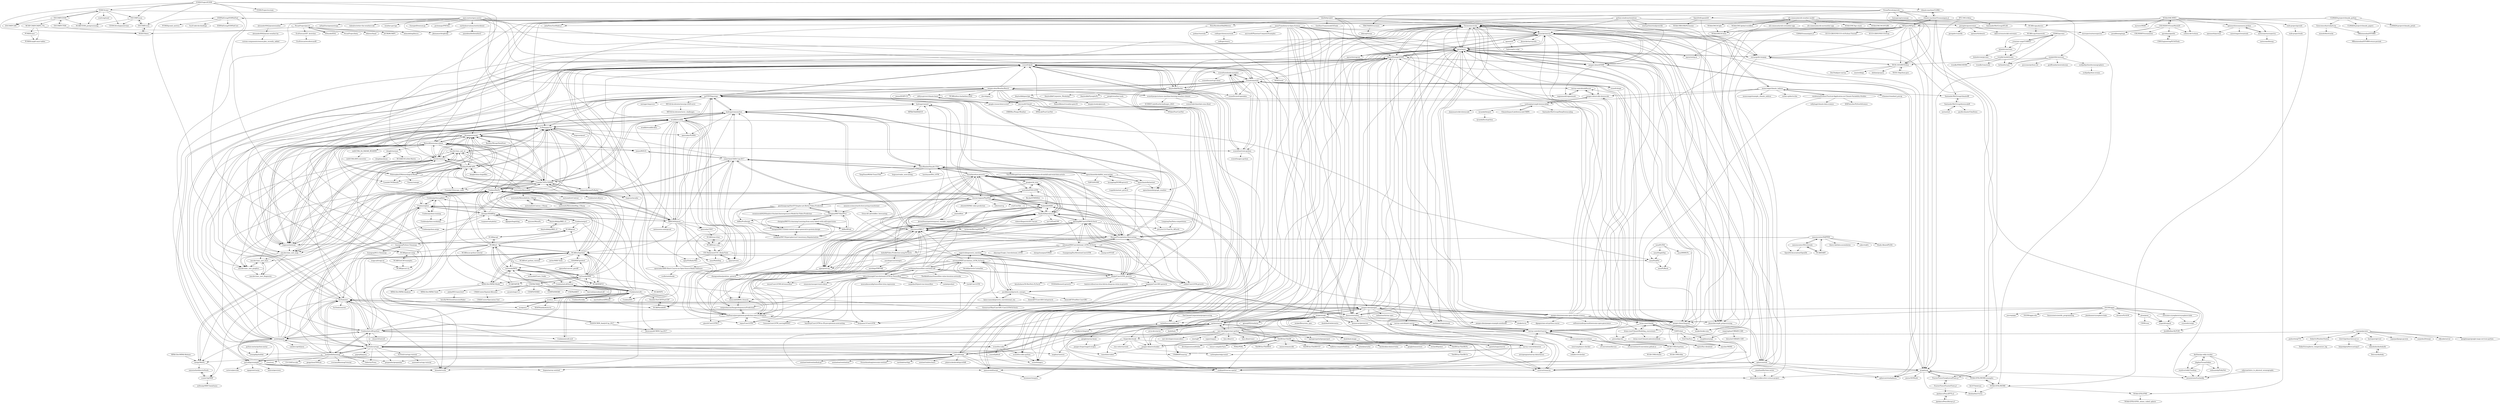 digraph G {
"ESMValGroup/ESMValTool" -> "ESMValGroup/ESMValCore"
"ESMValGroup/ESMValTool" -> "PCMDI/pcmdi_metrics"
"ESMValGroup/ESMValTool" -> "NCAR/geocat-comp"
"ESMValGroup/ESMValTool" -> "Try2Code/cdo-bindings"
"ESMValGroup/ESMValTool" -> "Ouranosinc/xclim"
"ecmwf/notebook-examples" -> "ecmwf/ecmwf-opendata"
"ecmwf/notebook-examples" -> "ecmwf/metview-python"
"ecmwf/notebook-examples" -> "ecmwf/climetlab"
"ecmwf/notebook-examples" -> "ecmwf/magics"
"ecmwf/notebook-examples" -> "ecmwf/ecmwf-api-client"
"jswhit/pygrib" -> "ecmwf/cfgrib"
"jswhit/pygrib" -> "SciTools/iris"
"jswhit/pygrib" -> "sharppy/SHARPpy"
"jswhit/pygrib" -> "metpy/MetPy"
"jswhit/pygrib" -> "wradlib/wradlib"
"jswhit/pygrib" -> "NCAR/wrf-python"
"jswhit/pygrib" -> "pySTEPS/pysteps"
"jswhit/pygrib" -> "Unidata/siphon"
"jswhit/pygrib" -> "cambecc/grib2json" ["e"=1]
"jswhit/pygrib" -> "Unidata/MetPy"
"jswhit/pygrib" -> "ecmwf/eccodes"
"jswhit/pygrib" -> "Unidata/netcdf4-python"
"jswhit/pygrib" -> "ywangd/pybufrkit"
"jswhit/pygrib" -> "pytroll/pyresample"
"jswhit/pygrib" -> "SciTools/cartopy"
"lukelbd/proplot" -> "hhuangwx/cmaps"
"lukelbd/proplot" -> "MeteoAI/awesome-atmos"
"lukelbd/proplot" -> "Ouranosinc/xclim"
"lukelbd/proplot" -> "Unidata/MetPy"
"lukelbd/proplot" -> "jbusecke/xmovie"
"lukelbd/proplot" -> "xgcm/xgcm"
"lukelbd/proplot" -> "nmcdev/meteva"
"lukelbd/proplot" -> "YvZheng/pycwr"
"lukelbd/proplot" -> "GeoStat-Framework/GSTools" ["e"=1]
"lukelbd/proplot" -> "fatiando/verde" ["e"=1]
"lukelbd/proplot" -> "PeterRochford/SkillMetrics"
"lukelbd/proplot" -> "pangeo-data/climpred"
"lukelbd/proplot" -> "JiaweiZhuang/xESMF"
"lukelbd/proplot" -> "pangeo-data/awesome-open-climate-science"
"lukelbd/proplot" -> "corteva/rioxarray" ["e"=1]
"open-meteo/open-meteo" -> "m0rp43us/openmeteopy"
"open-meteo/open-meteo" -> "alexander0042/pirateweather"
"open-meteo/open-meteo" -> "ecmwf/climetlab"
"open-meteo/open-meteo" -> "pangeo-data/WeatherBench"
"open-meteo/open-meteo" -> "ecmwf/cfgrib"
"open-meteo/open-meteo" -> "jdemaeyer/brightsky"
"open-meteo/open-meteo" -> "tobealive/wthrr-the-weathercrab" ["e"=1]
"open-meteo/open-meteo" -> "blaylockbk/Herbie"
"open-meteo/open-meteo" -> "weather-gov/api"
"open-meteo/open-meteo" -> "earthobservations/wetterdienst"
"open-meteo/open-meteo" -> "EnergieID/entsoe-py" ["e"=1]
"open-meteo/open-meteo" -> "jbusecke/xmovie"
"open-meteo/open-meteo" -> "Ouranosinc/xclim"
"open-meteo/open-meteo" -> "protomaps/PMTiles" ["e"=1]
"open-meteo/open-meteo" -> "google-research/arco-era5" ["e"=1]
"python-metar/python-metar" -> "ywangd/pybufrkit"
"SciTools/iris" -> "SciTools/cartopy"
"SciTools/iris" -> "Unidata/MetPy"
"SciTools/iris" -> "ecmwf/cfgrib"
"SciTools/iris" -> "ajdawson/eofs"
"SciTools/iris" -> "Unidata/netcdf4-python"
"SciTools/iris" -> "jswhit/pygrib"
"SciTools/iris" -> "SciTools/courses"
"SciTools/iris" -> "Ouranosinc/xclim"
"SciTools/iris" -> "mathause/regionmask"
"SciTools/iris" -> "ESMValGroup/ESMValTool"
"SciTools/iris" -> "fatiando/verde" ["e"=1]
"SciTools/iris" -> "xray/xray" ["e"=1]
"SciTools/iris" -> "matplotlib/basemap"
"SciTools/iris" -> "wradlib/wradlib"
"SciTools/iris" -> "pangeo-data/pangeo"
"pangeo-data/awesome-open-climate-science" -> "pangeo-data/pangeo"
"pangeo-data/awesome-open-climate-science" -> "Ouranosinc/xclim"
"pangeo-data/awesome-open-climate-science" -> "pangeo-data/climpred"
"pangeo-data/awesome-open-climate-science" -> "pangeo-data/pangeo-example-notebooks"
"pangeo-data/awesome-open-climate-science" -> "djgagne/ams-ml-python-course" ["e"=1]
"pangeo-data/awesome-open-climate-science" -> "softwareunderground/awesome-open-geoscience" ["e"=1]
"pangeo-data/awesome-open-climate-science" -> "xgcm/xgcm"
"pangeo-data/awesome-open-climate-science" -> "jbusecke/cmip6_preprocessing"
"pangeo-data/awesome-open-climate-science" -> "jbusecke/xmovie"
"pangeo-data/awesome-open-climate-science" -> "ESMValGroup/ESMValTool"
"pangeo-data/awesome-open-climate-science" -> "JiaweiZhuang/xESMF"
"pangeo-data/awesome-open-climate-science" -> "Unidata/MetPy"
"pangeo-data/awesome-open-climate-science" -> "brian-rose/ClimateModeling_courseware"
"pangeo-data/awesome-open-climate-science" -> "intake/xrviz"
"pangeo-data/awesome-open-climate-science" -> "brian-rose/climlab"
"pydata/xarray" -> "SciTools/cartopy"
"pydata/xarray" -> "makepath/xarray-spatial" ["e"=1]
"pydata/xarray" -> "Unidata/MetPy"
"pydata/xarray" -> "pangeo-data/pangeo"
"pydata/xarray" -> "corteva/rioxarray" ["e"=1]
"pydata/xarray" -> "geopandas/geopandas" ["e"=1]
"pydata/xarray" -> "dask/dask" ["e"=1]
"pydata/xarray" -> "zarr-developers/zarr-python"
"pydata/xarray" -> "SciTools/iris"
"pydata/xarray" -> "pytroll/satpy"
"pydata/xarray" -> "arviz-devs/arviz" ["e"=1]
"pydata/xarray" -> "xgcm/xgcm"
"pydata/xarray" -> "Unidata/netcdf4-python"
"pydata/xarray" -> "mapbox/rasterio" ["e"=1]
"pydata/xarray" -> "JiaweiZhuang/xESMF"
"wrf-model/WRF" -> "wrf-model/WPS"
"wrf-model/WRF" -> "NCAR/wrf-python"
"wrf-model/WRF" -> "USEPA/CMAQ"
"wrf-model/WRF" -> "Unidata/MetPy"
"wrf-model/WRF" -> "NCAR/ncl"
"wrf-model/WRF" -> "NCAR/WRFV3"
"wrf-model/WRF" -> "MPAS-Dev/MPAS-Model"
"wrf-model/WRF" -> "NCAR/VAPOR"
"wrf-model/WRF" -> "MeteoAI/awesome-atmos"
"wrf-model/WRF" -> "ecmwf/cfgrib"
"wrf-model/WRF" -> "Unidata/netcdf-c"
"wrf-model/WRF" -> "fmaussion/salem"
"wrf-model/WRF" -> "CyanideCN/PyCINRAD"
"wrf-model/WRF" -> "GIS4WRF/gis4wrf"
"wrf-model/WRF" -> "Unidata/netcdf-fortran"
"TileDB-Inc/TileDB" -> "TileDB-Inc/TileDB-Py"
"TileDB-Inc/TileDB" -> "zarr-developers/zarr-python"
"TileDB-Inc/TileDB" -> "TileDB-Inc/TileDB-R"
"TileDB-Inc/TileDB" -> "omnisci/omniscidb" ["e"=1]
"TileDB-Inc/TileDB" -> "TileDB-Inc/TileDB-VCF"
"TileDB-Inc/TileDB" -> "ballista-compute/ballista" ["e"=1]
"TileDB-Inc/TileDB" -> "pydata/xarray"
"TileDB-Inc/TileDB" -> "cylondata/cylon" ["e"=1]
"TileDB-Inc/TileDB" -> "facebookincubator/velox" ["e"=1]
"TileDB-Inc/TileDB" -> "google/tensorstore" ["e"=1]
"TileDB-Inc/TileDB" -> "ritchie46/polars" ["e"=1]
"TileDB-Inc/TileDB" -> "developmentseed/titiler" ["e"=1]
"TileDB-Inc/TileDB" -> "tensor-compiler/taco" ["e"=1]
"TileDB-Inc/TileDB" -> "PDAL/PDAL" ["e"=1]
"TileDB-Inc/TileDB" -> "makepath/xarray-spatial" ["e"=1]
"E3SM-Project/E3SM" -> "ESMCI/cime"
"E3SM-Project/E3SM" -> "NGEET/fates"
"E3SM-Project/E3SM" -> "ESCOMP/cesm"
"E3SM-Project/E3SM" -> "MPAS-Dev/MPAS-Analysis"
"E3SM-Project/E3SM" -> "MPAS-Dev/MPAS-Model"
"E3SM-Project/E3SM" -> "ESCOMP/ctsm"
"E3SM-Project/E3SM" -> "E3SM-Project/scream"
"E3SM-Project/E3SM" -> "climate-machine/CLIMA"
"nasa/Transform-to-Open-Science" -> "fsspec/kerchunk"
"nasa/Transform-to-Open-Science" -> "pangeo-data/pangeo"
"nasa/Transform-to-Open-Science" -> "podaac/tutorials"
"nasa/Transform-to-Open-Science" -> "xgcm/xgcm"
"nasa/Transform-to-Open-Science" -> "euroargodev/argopy"
"nasa/Transform-to-Open-Science" -> "jbusecke/xmovie"
"nasa/Transform-to-Open-Science" -> "UXARRAY/uxarray"
"nasa/Transform-to-Open-Science" -> "gjoseph92/stackstac" ["e"=1]
"nasa/Transform-to-Open-Science" -> "jbusecke/cookiecutter-science-project"
"nasa/Transform-to-Open-Science" -> "pangeo-data/rechunker"
"nasa/Transform-to-Open-Science" -> "rodluger/showyourwork"
"nasa/Transform-to-Open-Science" -> "makepath/xarray-spatial" ["e"=1]
"nasa/Transform-to-Open-Science" -> "microsoft/PlanetaryComputerExamples" ["e"=1]
"nasa/Transform-to-Open-Science" -> "xarray-contrib/datatree"
"nasa/Transform-to-Open-Science" -> "xarray-contrib/cf-xarray"
"alexander0042/pirateweather" -> "alexander0042/pirate-weather-ha"
"google/e3d_lstm" -> "metrofun/E3D-LSTM"
"google/e3d_lstm" -> "Yunbo426/MIM"
"google/e3d_lstm" -> "Yunbo426/predrnn-pp"
"google/e3d_lstm" -> "thuml/predrnn-pytorch"
"google/e3d_lstm" -> "ujjax/pred-rnn"
"bh107/bohrium" -> "dionhaefner/veros"
"carlthome/tensorflow-convlstm-cell" -> "viorik/ConvLSTM" ["e"=1]
"carlthome/tensorflow-convlstm-cell" -> "loliverhennigh/Convolutional-LSTM-in-Tensorflow"
"carlthome/tensorflow-convlstm-cell" -> "iwyoo/ConvLSTMCell-tensorflow"
"carlthome/tensorflow-convlstm-cell" -> "wqxu/ConvLSTM"
"carlthome/tensorflow-convlstm-cell" -> "TeaPearce/precipitation-prediction-convLSTM-keras"
"carlthome/tensorflow-convlstm-cell" -> "sxjscience/HKO-7"
"carlthome/tensorflow-convlstm-cell" -> "automan000/Convolution_LSTM_PyTorch"
"carlthome/tensorflow-convlstm-cell" -> "rogertrullo/pytorch_convlstm"
"carlthome/tensorflow-convlstm-cell" -> "Yunbo426/predrnn-pp"
"carlthome/tensorflow-convlstm-cell" -> "farquasar1/ConvLSTM"
"carlthome/tensorflow-convlstm-cell" -> "ndrplz/ConvLSTM_pytorch"
"carlthome/tensorflow-convlstm-cell" -> "emansim/unsupervised-videos" ["e"=1]
"carlthome/tensorflow-convlstm-cell" -> "Yunbo426/MIM"
"carlthome/tensorflow-convlstm-cell" -> "TheAbhiKumar/tensorflow-value-iteration-networks" ["e"=1]
"carlthome/tensorflow-convlstm-cell" -> "Linusnie/convLSTM_movingMNIST"
"nansencenter/DAPPER" -> "nansencenter/DA-tutorials"
"nansencenter/DAPPER" -> "NCAR/DART"
"nansencenter/DAPPER" -> "OpenDA-Association/OpenDA"
"nansencenter/DAPPER" -> "thiery-lab/data-assimilation"
"nansencenter/DAPPER" -> "sakov/enkf-c"
"nansencenter/DAPPER" -> "Shady-Ahmed/PyDA"
"nansencenter/DAPPER" -> "bugsuse/meteoai"
"fmaussion/salem" -> "JiaweiZhuang/xESMF"
"fmaussion/salem" -> "xgcm/xgcm"
"fmaussion/salem" -> "geoxarray/geoxarray"
"fmaussion/salem" -> "corteva/rioxarray" ["e"=1]
"fmaussion/salem" -> "ecmwf/cfgrib"
"fmaussion/salem" -> "NCAR/wrf-python"
"fmaussion/salem" -> "Ouranosinc/xclim"
"fmaussion/salem" -> "mathause/regionmask"
"fmaussion/salem" -> "raybellwaves/xskillscore"
"Unidata/netcdf-cxx4" -> "Unidata/netcdf-c"
"csparpa/pyowm" -> "ZeevG/python-forecast.io"
"csparpa/pyowm" -> "fasteque/rgb-tool"
"csparpa/pyowm" -> "csparpa/django-pyowm"
"csparpa/pyowm" -> "carpedm20/emoji" ["e"=1]
"csparpa/pyowm" -> "jswhit/pygrib"
"csparpa/pyowm" -> "sffjunkie/astral" ["e"=1]
"csparpa/pyowm" -> "googlemaps/google-maps-services-python" ["e"=1]
"csparpa/pyowm" -> "pndurette/gTTS" ["e"=1]
"csparpa/pyowm" -> "DzikuVx/WeatherStation"
"pySTEPS/pysteps" -> "hydrogo/rainymotion"
"pySTEPS/pysteps" -> "wradlib/wradlib"
"pySTEPS/pysteps" -> "ecmwf/cfgrib"
"pySTEPS/pysteps" -> "bugsuse/meteoai"
"pySTEPS/pysteps" -> "metoppv/improver"
"pySTEPS/pysteps" -> "nmcdev/meteva"
"pySTEPS/pysteps" -> "ARM-DOE/pyart"
"pySTEPS/pysteps" -> "openclimatefix/skillful_nowcasting"
"pySTEPS/pysteps" -> "MIT-AI-Accelerator/neurips-2020-sevir"
"pySTEPS/pysteps" -> "Hzzone/Precipitation-Nowcasting"
"pySTEPS/pysteps" -> "ecmwf/climetlab"
"pySTEPS/pysteps" -> "CyanideCN/PyCINRAD"
"pySTEPS/pysteps" -> "YvZheng/pycwr"
"pySTEPS/pysteps" -> "hydrogo/rainnet"
"pySTEPS/pysteps" -> "sxjscience/HKO-7"
"loliverhennigh/Convolutional-LSTM-in-Tensorflow" -> "carlthome/tensorflow-convlstm-cell"
"loliverhennigh/Convolutional-LSTM-in-Tensorflow" -> "wqxu/ConvLSTM"
"loliverhennigh/Convolutional-LSTM-in-Tensorflow" -> "iwyoo/ConvLSTMCell-tensorflow"
"loliverhennigh/Convolutional-LSTM-in-Tensorflow" -> "viorik/ConvLSTM" ["e"=1]
"loliverhennigh/Convolutional-LSTM-in-Tensorflow" -> "sxjscience/HKO-7"
"loliverhennigh/Convolutional-LSTM-in-Tensorflow" -> "TeaPearce/precipitation-prediction-convLSTM-keras"
"loliverhennigh/Convolutional-LSTM-in-Tensorflow" -> "coxlab/prednet" ["e"=1]
"loliverhennigh/Convolutional-LSTM-in-Tensorflow" -> "emansim/unsupervised-videos" ["e"=1]
"loliverhennigh/Convolutional-LSTM-in-Tensorflow" -> "uniquezhiyuan/ImagesSequencesPredictions"
"loliverhennigh/Convolutional-LSTM-in-Tensorflow" -> "mouradmourafiq/tensorflow-lstm-regression" ["e"=1]
"loliverhennigh/Convolutional-LSTM-in-Tensorflow" -> "farquasar1/ConvLSTM"
"loliverhennigh/Convolutional-LSTM-in-Tensorflow" -> "automan000/Convolution_LSTM_PyTorch"
"loliverhennigh/Convolutional-LSTM-in-Tensorflow" -> "carpedm20/pixel-rnn-tensorflow" ["e"=1]
"loliverhennigh/Convolutional-LSTM-in-Tensorflow" -> "huynhvp/ConvLSTM-in-3D-precipitation-nowcasting"
"loliverhennigh/Convolutional-LSTM-in-Tensorflow" -> "rogertrullo/pytorch_convlstm"
"wqxu/ConvLSTM" -> "TeaPearce/precipitation-prediction-convLSTM-keras"
"metrofun/E3D-LSTM" -> "google/e3d_lstm"
"metrofun/E3D-LSTM" -> "vincent-leguen/PhyDNet"
"metrofun/E3D-LSTM" -> "thuml/predrnn-pytorch"
"metrofun/E3D-LSTM" -> "Bei-Jin/STMFANet"
"jinfan0931/meic2wrf" -> "beesfly/WrfchemEmissionMaker"
"yaoyichen/CIKM-Cup-2017" -> "zxth93/CIKM_AnalytiCup_2017"
"yaoyichen/CIKM-Cup-2017" -> "sxjscience/HKO-7"
"yaoyichen/CIKM-Cup-2017" -> "Jessicamidi/CIKM-Cup-2017"
"yaoyichen/CIKM-Cup-2017" -> "jweyn/MOS-X"
"yaoyichen/CIKM-Cup-2017" -> "Hzzone/Precipitation-Nowcasting"
"yaoyichen/CIKM-Cup-2017" -> "TeaPearce/precipitation-prediction-convLSTM-keras"
"yaoyichen/CIKM-Cup-2017" -> "HansBambel/SmaAt-UNet"
"yaoyichen/CIKM-Cup-2017" -> "hydrogo/rainymotion"
"yaoyichen/CIKM-Cup-2017" -> "YvZheng/pycwr"
"yaoyichen/CIKM-Cup-2017" -> "uniquezhiyuan/ImagesSequencesPredictions"
"gaozhangyang/SimVP-Simpler-yet-Better-Video-Prediction" -> "chengtan9907/SimVPv2"
"gaozhangyang/SimVP-Simpler-yet-Better-Video-Prediction" -> "chengtan9907/Global-context-aware-generative-protein-design"
"gaozhangyang/SimVP-Simpler-yet-Better-Video-Prediction" -> "chengtan9907/Hyperspherical-Consistency-Regularization"
"gaozhangyang/SimVP-Simpler-yet-Better-Video-Prediction" -> "A4Bio/ProDesign"
"gaozhangyang/SimVP-Simpler-yet-Better-Video-Prediction" -> "seominseok0429/Implicit-Stacked-Autoregressive-Model-for-Video-Prediction"
"gaozhangyang/SimVP-Simpler-yet-Better-Video-Prediction" -> "vincent-leguen/PhyDNet"
"MITgcm/MITgcm" -> "pyqg/pyqg"
"MITgcm/MITgcm" -> "xgcm/xgcm"
"MITgcm/MITgcm" -> "FourierFlows/GeophysicalFlows.jl"
"MITgcm/MITgcm" -> "climate-machine/Oceananigans.jl"
"MITgcm/MITgcm" -> "ECCO-GROUP/ECCOv4-py"
"MITgcm/MITgcm" -> "NOAA-GFDL/MOM6"
"MITgcm/MITgcm" -> "TEOS-10/GSW-Python"
"MITgcm/MITgcm" -> "euroargodev/argopy"
"MITgcm/MITgcm" -> "NOAA-GFDL/MOM6-examples"
"MITgcm/MITgcm" -> "xgcm/xmitgcm"
"MITgcm/MITgcm" -> "jbusecke/xmovie"
"MITgcm/MITgcm" -> "CliMA/Oceananigans.jl" ["e"=1]
"MITgcm/MITgcm" -> "brian-rose/climlab"
"MITgcm/MITgcm" -> "ECCO-GROUP/ECCO-v4-Python-Tutorial"
"MITgcm/MITgcm" -> "ExeClim/Isca"
"GIS4WRF/gis4wrf" -> "NCAR/wrf-python"
"GIS4WRF/gis4wrf" -> "wrf-model/WPS"
"GIS4WRF/gis4wrf" -> "openwfm/convert_geotiff"
"farquasar1/ConvLSTM" -> "TeaPearce/precipitation-prediction-convLSTM-keras"
"meteoinfo/wContour_CSharp" -> "meteoinfo/MeteoInfoLib_CSharp"
"ndrplz/ConvLSTM_pytorch" -> "automan000/Convolutional_LSTM_PyTorch"
"ndrplz/ConvLSTM_pytorch" -> "Hzzone/Precipitation-Nowcasting"
"ndrplz/ConvLSTM_pytorch" -> "jhhuang96/ConvLSTM-PyTorch"
"ndrplz/ConvLSTM_pytorch" -> "automan000/Convolution_LSTM_PyTorch"
"ndrplz/ConvLSTM_pytorch" -> "rogertrullo/pytorch_convlstm"
"ndrplz/ConvLSTM_pytorch" -> "jacobkimmel/pytorch_convgru"
"ndrplz/ConvLSTM_pytorch" -> "thuml/predrnn-pytorch"
"ndrplz/ConvLSTM_pytorch" -> "sxjscience/HKO-7"
"ndrplz/ConvLSTM_pytorch" -> "carlthome/tensorflow-convlstm-cell"
"ndrplz/ConvLSTM_pytorch" -> "Yunbo426/predrnn-pp"
"ndrplz/ConvLSTM_pytorch" -> "happyjin/ConvGRU-pytorch"
"ndrplz/ConvLSTM_pytorch" -> "NVIDIA/flownet2-pytorch" ["e"=1]
"ndrplz/ConvLSTM_pytorch" -> "bamtercelboo/cnn-lstm-bilstm-deepcnn-clstm-in-pytorch" ["e"=1]
"ndrplz/ConvLSTM_pytorch" -> "kenshohara/3D-ResNets-PyTorch" ["e"=1]
"ndrplz/ConvLSTM_pytorch" -> "czifan/ConvLSTM.pytorch"
"MeteoAI/awesome-atmos" -> "nmcdev/meteva"
"MeteoAI/awesome-atmos" -> "bugsuse/meteoai"
"MeteoAI/awesome-atmos" -> "hhuangwx/cmaps"
"MeteoAI/awesome-atmos" -> "YvZheng/pycwr"
"MeteoAI/awesome-atmos" -> "CyanideCN/PyCINRAD"
"MeteoAI/awesome-atmos" -> "flashlxy/PyMICAPS"
"MeteoAI/awesome-atmos" -> "PhilosopherZ/Meteorological-Books"
"MeteoAI/awesome-atmos" -> "nmcdev/nmc_met_map"
"MeteoAI/awesome-atmos" -> "ecmwf/metview-python"
"MeteoAI/awesome-atmos" -> "CyanideCN/QXmath"
"MeteoAI/awesome-atmos" -> "smft/CMA_SA_RADAR_READER"
"MeteoAI/awesome-atmos" -> "jweyn/MOS-X"
"MeteoAI/awesome-atmos" -> "dongli/starman"
"MeteoAI/awesome-atmos" -> "nmcdev/nmc_met_io"
"PhilosopherZ/Meteorological-Books" -> "hhuangwx/cmaps"
"PhilosopherZ/Meteorological-Books" -> "MeteoAI/awesome-atmos"
"PhilosopherZ/Meteorological-Books" -> "YvZheng/pycwr"
"PhilosopherZ/Meteorological-Books" -> "nmcdev/meteva"
"PhilosopherZ/Meteorological-Books" -> "CyanideCN/PyCINRAD"
"PhilosopherZ/Meteorological-Books" -> "flashlxy/PyMICAPS"
"PhilosopherZ/Meteorological-Books" -> "CyanideCN/QXmath"
"PhilosopherZ/Meteorological-Books" -> "Clarmy/cnmaps"
"Unidata/python-gallery" -> "Unidata/python-workshop"
"Unidata/python-gallery" -> "Unidata/python-training"
"Unidata/python-gallery" -> "Unidata/siphon"
"jbusecke/xmovie" -> "xgcm/xgcm"
"jbusecke/xmovie" -> "jbusecke/cookiecutter-science-project"
"jbusecke/xmovie" -> "UXARRAY/uxarray"
"jbusecke/xmovie" -> "xgcm/xrft"
"jbusecke/xmovie" -> "pyqg/pyqg"
"jbusecke/xmovie" -> "Ouranosinc/xclim"
"jbusecke/xmovie" -> "JiaweiZhuang/xESMF"
"jbusecke/xmovie" -> "euroargodev/argopy"
"jbusecke/xmovie" -> "xgcm/xhistogram"
"jbusecke/xmovie" -> "pangeo-data/xESMF"
"jbusecke/xmovie" -> "ajdawson/eofs"
"jbusecke/xmovie" -> "xarray-contrib/cf-xarray"
"jbusecke/xmovie" -> "jbusecke/cmip6_preprocessing"
"jbusecke/xmovie" -> "ajdawson/windspharm"
"jbusecke/xmovie" -> "jbusecke/xarrayutils"
"pytroll/satpy" -> "pytroll/pyresample"
"pytroll/satpy" -> "corteva/rioxarray" ["e"=1]
"pytroll/satpy" -> "makepath/xarray-spatial" ["e"=1]
"pytroll/satpy" -> "Fernerkundung/awesome-sentinel" ["e"=1]
"pytroll/satpy" -> "Unidata/MetPy"
"pytroll/satpy" -> "earthlab/earthpy" ["e"=1]
"pytroll/satpy" -> "sentinel-hub/eo-learn" ["e"=1]
"pytroll/satpy" -> "johntruckenbrodt/pyroSAR" ["e"=1]
"pytroll/satpy" -> "bopen/xarray-sentinel" ["e"=1]
"pytroll/satpy" -> "pangeo-data/pangeo"
"pytroll/satpy" -> "ecmwf/cfgrib"
"pytroll/satpy" -> "SciTools/iris"
"pytroll/satpy" -> "SciTools/cartopy"
"pytroll/satpy" -> "sentinel-hub/sentinelhub-py" ["e"=1]
"pytroll/satpy" -> "sentinelsat/sentinelsat" ["e"=1]
"meteoinfo/MeteoInfo" -> "YvZheng/pycwr"
"meteoinfo/MeteoInfo" -> "meteoinfo/wContour" ["e"=1]
"meteoinfo/MeteoInfo" -> "CyanideCN/PyCINRAD"
"meteoinfo/MeteoInfo" -> "nmcdev/meteva"
"meteoinfo/MeteoInfo" -> "nmcdev/nmc_met_io"
"meteoinfo/MeteoInfo" -> "meteoinfo/MeteoInfoLib_CSharp"
"meteoinfo/MeteoInfo" -> "Unidata/netcdf-java" ["e"=1]
"meteoinfo/MeteoInfo" -> "flashlxy/PyMICAPS"
"meteoinfo/MeteoInfo" -> "bugsuse/meteoai"
"MPAS-Dev/MPAS-Model" -> "MPAS-Dev/MPAS-Analysis"
"MPAS-Dev/MPAS-Model" -> "MPAS-Dev/MPAS-Tools"
"MPAS-Dev/MPAS-Model" -> "wrf-model/WPS"
"MPAS-Dev/MPAS-Model" -> "NCAR/ParallelIO"
"MPAS-Dev/MPAS-Model" -> "NCAR/wrf-python"
"matplotlib/cmocean" -> "TEOS-10/GSW-Python"
"matplotlib/cmocean" -> "ocefpaf/python4oceanographers"
"matplotlib/cmocean" -> "pyqg/pyqg"
"matplotlib/cmocean" -> "pyoceans/python-ctd"
"matplotlib/cmocean" -> "hetland/octant"
"matplotlib/cmocean" -> "geoffstanley/neutralocean"
"ajdawson/eofs" -> "ajdawson/windspharm"
"ajdawson/eofs" -> "xgcm/xgcm"
"ajdawson/eofs" -> "jbusecke/xmovie"
"ajdawson/eofs" -> "pyqg/pyqg"
"ajdawson/eofs" -> "SciTools/iris"
"ajdawson/eofs" -> "spencerahill/aospy"
"automan000/Convolutional_LSTM_PyTorch" -> "ndrplz/ConvLSTM_pytorch"
"automan000/Convolutional_LSTM_PyTorch" -> "Hzzone/Precipitation-Nowcasting"
"automan000/Convolutional_LSTM_PyTorch" -> "jhhuang96/ConvLSTM-PyTorch"
"automan000/Convolutional_LSTM_PyTorch" -> "rogertrullo/pytorch_convlstm"
"automan000/Convolutional_LSTM_PyTorch" -> "czifan/ConvLSTM.pytorch"
"automan000/Convolutional_LSTM_PyTorch" -> "zhiyongc/Graph_Convolutional_LSTM" ["e"=1]
"automan000/Convolutional_LSTM_PyTorch" -> "thuml/predrnn-pytorch"
"automan000/Convolutional_LSTM_PyTorch" -> "holmdk/Video-Prediction-using-PyTorch"
"automan000/Convolutional_LSTM_PyTorch" -> "zhengchuanpan/GMAN" ["e"=1]
"automan000/Convolutional_LSTM_PyTorch" -> "sxjscience/HKO-7"
"automan000/Convolutional_LSTM_PyTorch" -> "GuangmingZhu/AttentionConvLSTM" ["e"=1]
"automan000/Convolutional_LSTM_PyTorch" -> "Yunbo426/predrnn-pp"
"automan000/Convolutional_LSTM_PyTorch" -> "huang-xx/STGAT" ["e"=1]
"USEPA/CMAQ" -> "wrf-model/WRF"
"USEPA/CMAQ" -> "CEMPD/SMOKE"
"USEPA/CMAQ" -> "CMASCenter/Spatial-Allocator"
"USEPA/CMAQ" -> "USEPA/AMET"
"USEPA/CMAQ" -> "wrf-model/WPS"
"USEPA/CMAQ" -> "barronh/pseudonetcdf"
"USEPA/CMAQ" -> "cjcoats/ioapi-3.2"
"USEPA/CMAQ" -> "jinfan0931/meic2wrf"
"USEPA/CMAQ" -> "CEMPD/VERDI"
"metno/esd" -> "SantanderMetGroup/downscaleR"
"Unidata/netcdf-c" -> "Unidata/netcdf-fortran"
"Unidata/netcdf-c" -> "Unidata/netcdf4-python"
"Unidata/netcdf-c" -> "Unidata/netcdf-cxx4"
"Unidata/netcdf-c" -> "Parallel-NetCDF/PnetCDF"
"Unidata/netcdf-c" -> "nco/nco"
"Unidata/netcdf-c" -> "Unidata/siphon"
"Unidata/netcdf-c" -> "Unidata/MetPy"
"Unidata/netcdf-c" -> "NCAR/wrf-python"
"Unidata/netcdf-c" -> "wrf-model/WRF"
"Unidata/netcdf-c" -> "wrf-model/WPS"
"Unidata/netcdf-c" -> "Unidata/thredds" ["e"=1]
"Unidata/netcdf-c" -> "Unidata/IDV"
"Unidata/netcdf-c" -> "marshallward/f90nml"
"Unidata/netcdf-c" -> "SciTools/iris"
"Unidata/netcdf-c" -> "NCAR/ParallelIO"
"NCAR/lrose-core" -> "NCAR/lrose-titan"
"NCAR/lrose-core" -> "CSU-Radarmet/CSU_RadarTools"
"ecmwf/cfgrib" -> "ecmwf/metview-python"
"ecmwf/cfgrib" -> "pySTEPS/pysteps"
"ecmwf/cfgrib" -> "Unidata/MetPy"
"ecmwf/cfgrib" -> "ecmwf/eccodes-python"
"ecmwf/cfgrib" -> "jswhit/pygrib"
"ecmwf/cfgrib" -> "ecmwf/eccodes"
"ecmwf/cfgrib" -> "fmaussion/salem"
"ecmwf/cfgrib" -> "ecmwf/magics"
"ecmwf/cfgrib" -> "ecmwf/climetlab"
"ecmwf/cfgrib" -> "SciTools/iris"
"ecmwf/cfgrib" -> "pytroll/pyresample"
"ecmwf/cfgrib" -> "ecmwf/notebook-examples"
"ecmwf/cfgrib" -> "JiaweiZhuang/xESMF"
"ecmwf/cfgrib" -> "blaylockbk/Herbie"
"ecmwf/cfgrib" -> "wradlib/wradlib"
"flashlxy/PyMICAPS" -> "nmcdev/meteva"
"flashlxy/PyMICAPS" -> "YvZheng/pycwr"
"flashlxy/PyMICAPS" -> "nmcdev/nmc_met_io"
"flashlxy/PyMICAPS" -> "hhuangwx/cmaps"
"flashlxy/PyMICAPS" -> "MeteoAI/awesome-atmos"
"flashlxy/PyMICAPS" -> "nmcdev/nmc_met_map"
"flashlxy/PyMICAPS" -> "CyanideCN/PyCINRAD"
"flashlxy/PyMICAPS" -> "bugsuse/meteoai"
"flashlxy/PyMICAPS" -> "CyanideCN/micaps_mdfs"
"flashlxy/PyMICAPS" -> "nmcdev/nmc_met_graphics"
"flashlxy/PyMICAPS" -> "CyanideCN/QXmath"
"flashlxy/PyMICAPS" -> "PhilosopherZ/Meteorological-Books"
"flashlxy/PyMICAPS" -> "meteoinfo/MeteoInfo"
"flashlxy/PyMICAPS" -> "bugsuse/mradar"
"flashlxy/PyMICAPS" -> "dongli/china-shapefiles"
"hydrogo/rainnet" -> "hydrogo/rainymotion"
"hydrogo/rainnet" -> "VincentBouget/rain-nowcasting-with-fusion-of-rainfall-and-wind-data-article"
"hydrogo/rainnet" -> "MPBA/TAASRAD19"
"tjvandal/deepsd" -> "tjvandal/bcsd-python"
"ARM-DOE/pyart" -> "wradlib/wradlib"
"ARM-DOE/pyart" -> "CyanideCN/PyCINRAD"
"ARM-DOE/pyart" -> "pySTEPS/pysteps"
"ARM-DOE/pyart" -> "nguy/artview"
"ARM-DOE/pyart" -> "Unidata/MetPy"
"ARM-DOE/pyart" -> "sharppy/SHARPpy"
"ARM-DOE/pyart" -> "YvZheng/pycwr"
"ARM-DOE/pyart" -> "Unidata/siphon"
"ARM-DOE/pyart" -> "CSU-Radarmet/CSU_RadarTools"
"ARM-DOE/pyart" -> "openradar/AMS-Short-Course-on-Open-Source-Radar-Software"
"ARM-DOE/pyart" -> "NCAR/wrf-python"
"ARM-DOE/pyart" -> "openradar/TINT"
"ARM-DOE/pyart" -> "meteoswiss-mdr/pyrad"
"ARM-DOE/pyart" -> "NCAR/lrose-core"
"ARM-DOE/pyart" -> "hydrogo/rainymotion"
"CSU-Radarmet/CSU_RadarTools" -> "nasa/DualPol"
"CSU-Radarmet/CSU_RadarTools" -> "nguy/artview"
"CSU-Radarmet/CSU_RadarTools" -> "wradlib/wradlib"
"CSU-Radarmet/CSU_RadarTools" -> "nasa/MultiDop"
"CSU-Radarmet/CSU_RadarTools" -> "nguy/PyRadarMet"
"CyanideCN/PyCINRAD" -> "YvZheng/pycwr"
"CyanideCN/PyCINRAD" -> "uniquezhiyuan/PyRadar"
"CyanideCN/PyCINRAD" -> "ARM-DOE/pyart"
"CyanideCN/PyCINRAD" -> "MeteoAI/awesome-atmos"
"CyanideCN/PyCINRAD" -> "nmcdev/meteva"
"CyanideCN/PyCINRAD" -> "nmcdev/nmc_met_io"
"CyanideCN/PyCINRAD" -> "hhuangwx/cmaps"
"CyanideCN/PyCINRAD" -> "flashlxy/PyMICAPS"
"CyanideCN/PyCINRAD" -> "wradlib/wradlib"
"CyanideCN/PyCINRAD" -> "bugsuse/meteoai"
"CyanideCN/PyCINRAD" -> "nmcdev/nmc_met_map"
"CyanideCN/PyCINRAD" -> "Unidata/MetPy"
"CyanideCN/PyCINRAD" -> "CyanideCN/micaps_mdfs"
"CyanideCN/PyCINRAD" -> "pySTEPS/pysteps"
"CyanideCN/PyCINRAD" -> "meteoinfo/MeteoInfo"
"HansBambel/SmaAt-UNet" -> "openclimatefix/skillful_nowcasting"
"HansBambel/SmaAt-UNet" -> "hydrogo/rainnet"
"HansBambel/SmaAt-UNet" -> "jerrywn121/TianChi_AIEarth"
"HansBambel/SmaAt-UNet" -> "hydrogo/rainymotion"
"HansBambel/SmaAt-UNet" -> "luochuyao/IDA_LSTM"
"HansBambel/SmaAt-UNet" -> "YangYimin98/AA-TransUNet"
"HansBambel/SmaAt-UNet" -> "yaoyichen/CIKM-Cup-2017"
"HansBambel/SmaAt-UNet" -> "bugsuse/radar_nowcasting"
"HansBambel/SmaAt-UNet" -> "thuml/predrnn-pytorch"
"HansBambel/SmaAt-UNet" -> "VincentBouget/rain-nowcasting-with-fusion-of-rainfall-and-wind-data-article"
"Hzzone/Precipitation-Nowcasting" -> "sxjscience/HKO-7"
"Hzzone/Precipitation-Nowcasting" -> "jhhuang96/ConvLSTM-PyTorch"
"Hzzone/Precipitation-Nowcasting" -> "thuml/predrnn-pytorch"
"Hzzone/Precipitation-Nowcasting" -> "ndrplz/ConvLSTM_pytorch"
"Hzzone/Precipitation-Nowcasting" -> "yaoyichen/CIKM-Cup-2017"
"Hzzone/Precipitation-Nowcasting" -> "Yunbo426/predrnn-pp"
"Hzzone/Precipitation-Nowcasting" -> "automan000/Convolutional_LSTM_PyTorch"
"Hzzone/Precipitation-Nowcasting" -> "hydrogo/rainymotion"
"Hzzone/Precipitation-Nowcasting" -> "chencodeX/RNN_Pytorch"
"Hzzone/Precipitation-Nowcasting" -> "Yunbo426/MIM"
"Hzzone/Precipitation-Nowcasting" -> "HansBambel/SmaAt-UNet"
"Hzzone/Precipitation-Nowcasting" -> "pySTEPS/pysteps"
"Hzzone/Precipitation-Nowcasting" -> "bugsuse/meteoai"
"Hzzone/Precipitation-Nowcasting" -> "ujjax/pred-rnn"
"Hzzone/Precipitation-Nowcasting" -> "czifan/ConvLSTM.pytorch"
"openclimatefix/skillful_nowcasting" -> "openclimatefix/metnet"
"openclimatefix/skillful_nowcasting" -> "HansBambel/SmaAt-UNet"
"openclimatefix/skillful_nowcasting" -> "TQRTQ/DGMR"
"openclimatefix/skillful_nowcasting" -> "hyungting/DGMR-pytorch"
"openclimatefix/skillful_nowcasting" -> "openclimatefix/graph_weather"
"sxjscience/HKO-7" -> "Hzzone/Precipitation-Nowcasting"
"sxjscience/HKO-7" -> "yaoyichen/CIKM-Cup-2017"
"sxjscience/HKO-7" -> "Yunbo426/predrnn-pp"
"sxjscience/HKO-7" -> "hydrogo/rainymotion"
"sxjscience/HKO-7" -> "chencodeX/RNN_Pytorch"
"sxjscience/HKO-7" -> "TeaPearce/precipitation-prediction-convLSTM-keras"
"sxjscience/HKO-7" -> "wqxu/ConvLSTM"
"sxjscience/HKO-7" -> "HansBambel/SmaAt-UNet"
"sxjscience/HKO-7" -> "Yunbo426/MIM"
"sxjscience/HKO-7" -> "thuml/predrnn-pytorch"
"sxjscience/HKO-7" -> "pySTEPS/pysteps"
"sxjscience/HKO-7" -> "uniquezhiyuan/ImagesSequencesPredictions"
"sxjscience/HKO-7" -> "jhhuang96/ConvLSTM-PyTorch"
"sxjscience/HKO-7" -> "loliverhennigh/Convolutional-LSTM-in-Tensorflow"
"sxjscience/HKO-7" -> "ujjax/pred-rnn"
"wradlib/wradlib" -> "CSU-Radarmet/CSU_RadarTools"
"wradlib/wradlib" -> "ARM-DOE/pyart"
"wradlib/wradlib" -> "meteoswiss-mdr/pyrad"
"wradlib/wradlib" -> "nguy/artview"
"wradlib/wradlib" -> "pySTEPS/pysteps"
"wradlib/wradlib" -> "openradar/TINT"
"wradlib/wradlib" -> "NCAR/lrose-core"
"wradlib/wradlib" -> "hydrogo/rainymotion"
"wradlib/wradlib" -> "nguy/PyRadarMet"
"wradlib/wradlib" -> "CyanideCN/PyCINRAD"
"wradlib/wradlib" -> "openradar/AMS-Short-Course-on-Open-Source-Radar-Software"
"wradlib/wradlib" -> "YvZheng/pycwr"
"wradlib/wradlib" -> "openradar/PyDDA"
"wradlib/wradlib" -> "nasa/DualPol"
"wradlib/wradlib" -> "wradlib/wradlib-data"
"Yunbo426/predrnn-pp" -> "Yunbo426/MIM"
"Yunbo426/predrnn-pp" -> "ujjax/pred-rnn"
"Yunbo426/predrnn-pp" -> "thuml/predrnn-pytorch"
"Yunbo426/predrnn-pp" -> "sxjscience/HKO-7"
"Yunbo426/predrnn-pp" -> "google/e3d_lstm"
"Yunbo426/predrnn-pp" -> "Hzzone/Precipitation-Nowcasting"
"Yunbo426/predrnn-pp" -> "vincent-leguen/PhyDNet"
"Yunbo426/predrnn-pp" -> "zhangyanbiao/predrnn-_pytorch"
"Yunbo426/predrnn-pp" -> "rubenvillegas/iclr2017mcnet" ["e"=1]
"Yunbo426/predrnn-pp" -> "metrofun/E3D-LSTM"
"Yunbo426/predrnn-pp" -> "jhhuang96/ConvLSTM-PyTorch"
"Yunbo426/predrnn-pp" -> "TeaPearce/precipitation-prediction-convLSTM-keras"
"Yunbo426/predrnn-pp" -> "xzr12/PredCNN"
"jhhuang96/ConvLSTM-PyTorch" -> "Hzzone/Precipitation-Nowcasting"
"jhhuang96/ConvLSTM-PyTorch" -> "thuml/predrnn-pytorch"
"jhhuang96/ConvLSTM-PyTorch" -> "ndrplz/ConvLSTM_pytorch"
"jhhuang96/ConvLSTM-PyTorch" -> "automan000/Convolutional_LSTM_PyTorch"
"jhhuang96/ConvLSTM-PyTorch" -> "czifan/ConvLSTM.pytorch"
"jhhuang96/ConvLSTM-PyTorch" -> "Yunbo426/predrnn-pp"
"jhhuang96/ConvLSTM-PyTorch" -> "jerrywn121/TianChi_AIEarth"
"jhhuang96/ConvLSTM-PyTorch" -> "holmdk/Video-Prediction-using-PyTorch"
"jhhuang96/ConvLSTM-PyTorch" -> "sxjscience/HKO-7"
"jhhuang96/ConvLSTM-PyTorch" -> "chencodeX/RNN_Pytorch"
"jhhuang96/ConvLSTM-PyTorch" -> "ujjax/pred-rnn"
"jhhuang96/ConvLSTM-PyTorch" -> "happyjin/ConvGRU-pytorch"
"jhhuang96/ConvLSTM-PyTorch" -> "giserh/ConvLSTM-2"
"jhhuang96/ConvLSTM-PyTorch" -> "hydrogo/rainnet"
"jhhuang96/ConvLSTM-PyTorch" -> "tychovdo/MovingMNIST"
"thuml/predrnn-pytorch" -> "Yunbo426/predrnn-pp"
"thuml/predrnn-pytorch" -> "Yunbo426/MIM"
"thuml/predrnn-pytorch" -> "Hzzone/Precipitation-Nowcasting"
"thuml/predrnn-pytorch" -> "jhhuang96/ConvLSTM-PyTorch"
"thuml/predrnn-pytorch" -> "vincent-leguen/PhyDNet"
"thuml/predrnn-pytorch" -> "ujjax/pred-rnn"
"thuml/predrnn-pytorch" -> "metrofun/E3D-LSTM"
"thuml/predrnn-pytorch" -> "HansBambel/SmaAt-UNet"
"thuml/predrnn-pytorch" -> "google/e3d_lstm"
"thuml/predrnn-pytorch" -> "sxjscience/HKO-7"
"thuml/predrnn-pytorch" -> "zhangyanbiao/predrnn-_pytorch"
"thuml/predrnn-pytorch" -> "gaozhangyang/SimVP-Simpler-yet-Better-Video-Prediction"
"thuml/predrnn-pytorch" -> "tychovdo/MovingMNIST"
"thuml/predrnn-pytorch" -> "holmdk/Video-Prediction-using-PyTorch"
"thuml/predrnn-pytorch" -> "czifan/ConvLSTM.pytorch"
"Unidata/netcdf4-python" -> "Unidata/netcdf-c"
"Unidata/netcdf4-python" -> "Unidata/MetPy"
"Unidata/netcdf4-python" -> "SciTools/iris"
"Unidata/netcdf4-python" -> "SciTools/cartopy"
"Unidata/netcdf4-python" -> "ecmwf/cfgrib"
"Unidata/netcdf4-python" -> "Unidata/siphon"
"Unidata/netcdf4-python" -> "NCAR/wrf-python"
"Unidata/netcdf4-python" -> "xgcm/xgcm"
"Unidata/netcdf4-python" -> "pydata/xarray"
"Unidata/netcdf4-python" -> "jswhit/pygrib"
"Unidata/netcdf4-python" -> "Unidata/netcdf-fortran"
"Unidata/netcdf4-python" -> "Unidata/netcdf-cxx4"
"Unidata/netcdf4-python" -> "matplotlib/basemap"
"Unidata/netcdf4-python" -> "corteva/rioxarray" ["e"=1]
"Unidata/netcdf4-python" -> "shoyer/h5netcdf"
"Yunbo426/MIM" -> "Yunbo426/predrnn-pp"
"Yunbo426/MIM" -> "thuml/predrnn-pytorch"
"Yunbo426/MIM" -> "google/e3d_lstm"
"Yunbo426/MIM" -> "vincent-leguen/PhyDNet"
"Yunbo426/MIM" -> "ujjax/pred-rnn"
"Yunbo426/MIM" -> "Hzzone/Precipitation-Nowcasting"
"Yunbo426/MIM" -> "emited/flow"
"rogertrullo/pytorch_convlstm" -> "automan000/Convolution_LSTM_PyTorch"
"rogertrullo/pytorch_convlstm" -> "jacobkimmel/pytorch_convgru"
"rogertrullo/pytorch_convlstm" -> "ndrplz/ConvLSTM_pytorch"
"uniquezhiyuan/PyRadar" -> "YvZheng/pycwr"
"uniquezhiyuan/PyRadar" -> "CyanideCN/PyCINRAD"
"uniquezhiyuan/PyRadar" -> "bugsuse/mradar"
"matplotlib/basemap" -> "SciTools/cartopy"
"matplotlib/basemap" -> "SciTools/iris"
"matplotlib/basemap" -> "Unidata/netcdf4-python"
"matplotlib/basemap" -> "jswhit/pygrib"
"matplotlib/basemap" -> "ajdawson/eofs"
"matplotlib/basemap" -> "rveciana/BasemapTutorial"
"matplotlib/basemap" -> "Unidata/MetPy"
"matplotlib/basemap" -> "metpy/MetPy"
"matplotlib/basemap" -> "geopandas/geopandas" ["e"=1]
"matplotlib/basemap" -> "NCAR/wrf-python"
"matplotlib/basemap" -> "ajdawson/windspharm"
"matplotlib/basemap" -> "Toblerity/Fiona" ["e"=1]
"matplotlib/basemap" -> "UV-CDAT/uvcdat"
"matplotlib/basemap" -> "geopython/OWSLib" ["e"=1]
"matplotlib/basemap" -> "xray/xray" ["e"=1]
"nmcdev/nmc_met_map" -> "nmcdev/nmc_met_base"
"nmcdev/nmc_met_map" -> "nmcdev/nmc_met_graphics"
"nmcdev/nmc_met_map" -> "nmcdev/nmc_met_io"
"nmcdev/nmc_met_map" -> "nmcdev/nmc_met_diagnostic"
"nmcdev/nmc_met_map" -> "nmcdev/meteva"
"rabernat/intro_to_physical_oceanography" -> "josuemtzmo/trackeddy"
"Unidata/netcdf-fortran" -> "Unidata/netcdf-c"
"Unidata/netcdf-fortran" -> "wrf-model/WPS"
"Unidata/netcdf-fortran" -> "nco/nco"
"aditya-grover/climate-learn" -> "microsoft/ClimaX"
"aditya-grover/climate-learn" -> "google-research/arco-era5" ["e"=1]
"NCAR/DART" -> "nansencenter/DAPPER"
"NCAR/DART" -> "nansencenter/DA-tutorials"
"euroargodev/argopy" -> "TEOS-10/GSW-Python"
"euroargodev/argopy" -> "xgcm/xgcm"
"euroargodev/argopy" -> "josuemtzmo/trackeddy"
"euroargodev/argopy" -> "jbusecke/cookiecutter-science-project"
"TeaPearce/precipitation-prediction-convLSTM-keras" -> "wqxu/ConvLSTM"
"TeaPearce/precipitation-prediction-convLSTM-keras" -> "uniquezhiyuan/ImagesSequencesPredictions"
"TeaPearce/precipitation-prediction-convLSTM-keras" -> "yaoyichen/CIKM-Cup-2017"
"TeaPearce/precipitation-prediction-convLSTM-keras" -> "sxjscience/HKO-7"
"TeaPearce/precipitation-prediction-convLSTM-keras" -> "giserh/ConvLSTM-2"
"TeaPearce/precipitation-prediction-convLSTM-keras" -> "farquasar1/ConvLSTM"
"TeaPearce/precipitation-prediction-convLSTM-keras" -> "zxth93/CIKM_AnalytiCup_2017"
"TeaPearce/precipitation-prediction-convLSTM-keras" -> "hydrogo/rainymotion"
"TeaPearce/precipitation-prediction-convLSTM-keras" -> "Yunbo426/predrnn-pp"
"TeaPearce/precipitation-prediction-convLSTM-keras" -> "chencodeX/RNN_Pytorch"
"TeaPearce/precipitation-prediction-convLSTM-keras" -> "HansBambel/SmaAt-UNet"
"TeaPearce/precipitation-prediction-convLSTM-keras" -> "huynhvp/ConvLSTM-in-3D-precipitation-nowcasting"
"TeaPearce/precipitation-prediction-convLSTM-keras" -> "Linusnie/convLSTM_movingMNIST"
"ZeevG/python-forecast.io" -> "bitpixdigital/forecastiopy3"
"ZeevG/python-forecast.io" -> "csparpa/pyowm"
"ZeevG/python-forecast.io" -> "lukaskubis/darkskylib"
"NOAA-EMC/WW3" -> "wavespectra/wavespectra"
"NOAA-EMC/WW3" -> "CHLNDDEV/OceanMesh2D"
"NOAA-EMC/WW3" -> "NCAR/ccpp-physics"
"NOAA-EMC/WW3" -> "NOAA-GFDL/MOM6"
"NOAA-EMC/WW3" -> "openearth/oceanwaves-python"
"NOAA-EMC/WW3" -> "metocean/wavespectra"
"NOAA-EMC/WW3" -> "mywave/WAM"
"NOAA-EMC/WW3" -> "MITgcm/MITgcm"
"NOAA-EMC/WW3" -> "schism-dev/schism"
"NOAA-EMC/WW3" -> "wafo-project/pywafo"
"amazon-science/earth-forecasting-transformer" -> "chengtan9907/SimVPv2"
"amazon-science/earth-forecasting-transformer" -> "Orion-AI-Lab/wildfire_forecasting"
"bugsuse/meteoai" -> "MeteoAI/awesome-atmos"
"bugsuse/meteoai" -> "nmcdev/meteva"
"bugsuse/meteoai" -> "YvZheng/pycwr"
"bugsuse/meteoai" -> "nmcdev/nmc_met_map"
"bugsuse/meteoai" -> "pySTEPS/pysteps"
"bugsuse/meteoai" -> "hydrogo/rainymotion"
"bugsuse/meteoai" -> "hhuangwx/cmaps"
"Unidata/MetPy" -> "ecmwf/cfgrib"
"Unidata/MetPy" -> "NCAR/wrf-python"
"Unidata/MetPy" -> "SciTools/iris"
"Unidata/MetPy" -> "SciTools/cartopy"
"Unidata/MetPy" -> "Unidata/siphon"
"Unidata/MetPy" -> "Unidata/netcdf4-python"
"Unidata/MetPy" -> "ARM-DOE/pyart"
"Unidata/MetPy" -> "sharppy/SHARPpy"
"Unidata/MetPy" -> "CyanideCN/PyCINRAD"
"Unidata/MetPy" -> "pydata/xarray"
"Unidata/MetPy" -> "pytroll/satpy"
"Unidata/MetPy" -> "wrf-model/WRF"
"Unidata/MetPy" -> "Ouranosinc/xclim"
"Unidata/MetPy" -> "Unidata/python-gallery"
"Unidata/MetPy" -> "pySTEPS/pysteps"
"blaylockbk/Herbie" -> "blaylockbk/SynopticPy"
"blaylockbk/Herbie" -> "blaylockbk/goes2go"
"blaylockbk/Herbie" -> "ecmwf/ecmwf-opendata"
"blaylockbk/Herbie" -> "blaylockbk/Carpenter_Workshop"
"blaylockbk/Herbie" -> "pangeo-data/climpred"
"blaylockbk/Herbie" -> "NCAR/geocat-comp"
"blaylockbk/Herbie" -> "ecmwf/cfgrib"
"blaylockbk/Herbie" -> "ecmwf/climetlab"
"blaylockbk/Herbie" -> "Ouranosinc/xclim"
"pangeo-data/WeatherBench" -> "ecmwf-projects/mooc-machine-learning-weather-climate"
"pangeo-data/WeatherBench" -> "ecmwf/climetlab"
"pangeo-data/WeatherBench" -> "jweyn/DLWP-CS"
"pangeo-data/WeatherBench" -> "openclimatefix/graph_weather"
"pangeo-data/WeatherBench" -> "NVlabs/FourCastNet" ["e"=1]
"pangeo-data/WeatherBench" -> "aditya-grover/climate-learn"
"pangeo-data/WeatherBench" -> "microsoft/ClimaX"
"pangeo-data/WeatherBench" -> "pySTEPS/pysteps"
"pangeo-data/WeatherBench" -> "ecmwf/cfgrib"
"pangeo-data/WeatherBench" -> "Hzzone/Precipitation-Nowcasting"
"pangeo-data/WeatherBench" -> "pangeo-data/climpred"
"pangeo-data/WeatherBench" -> "NCAR/ai4ess-hackathon-2020" ["e"=1]
"pangeo-data/WeatherBench" -> "bugsuse/meteoai"
"pangeo-data/WeatherBench" -> "slerch/ppnn"
"pangeo-data/WeatherBench" -> "openclimatefix/metnet"
"tropycal/tropycal" -> "NCAR/geocat-viz"
"automan000/Convolution_LSTM_PyTorch" -> "rogertrullo/pytorch_convlstm"
"automan000/Convolution_LSTM_PyTorch" -> "ndrplz/ConvLSTM_pytorch"
"automan000/Convolution_LSTM_PyTorch" -> "jacobkimmel/pytorch_convgru"
"automan000/Convolution_LSTM_PyTorch" -> "viorik/ConvLSTM" ["e"=1]
"automan000/Convolution_LSTM_PyTorch" -> "kamo-naoyuki/pytorch_convolutional_rnn"
"automan000/Convolution_LSTM_PyTorch" -> "carlthome/tensorflow-convlstm-cell"
"automan000/Convolution_LSTM_PyTorch" -> "sxjscience/HKO-7"
"automan000/Convolution_LSTM_PyTorch" -> "ujjax/pred-rnn"
"automan000/Convolution_LSTM_PyTorch" -> "farquasar1/ConvLSTM"
"automan000/Convolution_LSTM_PyTorch" -> "Atcold/pytorch-CortexNet" ["e"=1]
"automan000/Convolution_LSTM_PyTorch" -> "TeaPearce/precipitation-prediction-convLSTM-keras"
"lukaskubis/darkskylib" -> "Detrous/darksky"
"AntSimi/py-eddy-tracker" -> "josuemtzmo/trackeddy"
"AntSimi/py-eddy-tracker" -> "jfaghm/OceanEddies"
"AntSimi/py-eddy-tracker" -> "ecjoliver/eddyTracking"
"AntSimi/py-eddy-tracker" -> "redouanelg/EddyNet"
"jfaghm/OceanEddies" -> "AntSimi/py-eddy-tracker"
"jfaghm/OceanEddies" -> "ecjoliver/eddyTracking"
"jfaghm/OceanEddies" -> "josuemtzmo/trackeddy"
"jfaghm/OceanEddies" -> "redouanelg/EddyNet"
"OceanParcels/parcels" -> "TRACMASS/tracmass"
"OceanParcels/parcels" -> "euroargodev/argopy"
"OceanParcels/parcels" -> "TEOS-10/GSW-Python"
"OceanParcels/parcels" -> "hainegroup/oceanspy"
"OceanParcels/parcels" -> "matplotlib/cmocean"
"OceanParcels/parcels" -> "OpenDrift/opendrift"
"OceanParcels/parcels" -> "xgcm/xgcm"
"OceanParcels/parcels" -> "climate-machine/Oceananigans.jl"
"OpenDrift/opendrift" -> "euroargodev/argopy"
"OpenDrift/opendrift" -> "NOAA-ORR-ERD/PyGnome"
"OpenDrift/opendrift" -> "TRACMASS/tracmass"
"OpenDrift/opendrift" -> "TEOS-10/GSW-Python"
"LongxingTan/Data-competitions" -> "jerrywn121/TianChi_AIEarth"
"climate-machine/Oceananigans.jl" -> "climate-machine/CLIMA"
"climate-machine/Oceananigans.jl" -> "JuliaPlots/GeoMakie.jl" ["e"=1]
"climate-machine/Oceananigans.jl" -> "pyqg/pyqg"
"climate-machine/Oceananigans.jl" -> "MITgcm/MITgcm"
"climate-machine/Oceananigans.jl" -> "FourierFlows/GeophysicalFlows.jl"
"YvZheng/pycwr" -> "CyanideCN/PyCINRAD"
"YvZheng/pycwr" -> "nmcdev/meteva"
"YvZheng/pycwr" -> "nmcdev/nmc_met_map"
"YvZheng/pycwr" -> "uniquezhiyuan/PyRadar"
"YvZheng/pycwr" -> "MeteoAI/awesome-atmos"
"YvZheng/pycwr" -> "bugsuse/meteoai"
"YvZheng/pycwr" -> "bugsuse/pyart"
"YvZheng/pycwr" -> "flashlxy/PyMICAPS"
"YvZheng/pycwr" -> "nmcdev/nmc_met_io"
"YvZheng/pycwr" -> "bugsuse/mradar"
"YvZheng/pycwr" -> "openradar/PyDDA"
"YvZheng/pycwr" -> "hhuangwx/cmaps"
"openradar/PyDDA" -> "nasa/MultiDop"
"CLIMADA-project/climada_python" -> "CLIMADA-project/climada_papers"
"CLIMADA-project/climada_python" -> "NBloemendaal/STORM"
"CLIMADA-project/climada_python" -> "Ouranosinc/xclim"
"CLIMADA-project/climada_python" -> "CLIMADA-project/climada_petals"
"CLIMADA-project/climada_python" -> "pangeo-data/climpred"
"CLIMADA-project/climada_python" -> "GeoscienceAustralia/tcrm"
"PeterRochford/SkillMetrics" -> "WFRT/verif"
"SciTools/cartopy-tutorial" -> "nawendt/cartopy-tutorial"
"pytroll/pyresample" -> "pytroll/satpy"
"pytroll/pyresample" -> "bopen/xarray-sentinel" ["e"=1]
"pytroll/pyresample" -> "corteva/rioxarray" ["e"=1]
"pytroll/pyresample" -> "makepath/xarray-spatial" ["e"=1]
"pytroll/pyresample" -> "holoviz/geoviews" ["e"=1]
"pytroll/pyresample" -> "ecmwf/cfgrib"
"pytroll/pyresample" -> "corteva/geocube" ["e"=1]
"pytroll/pyresample" -> "fatiando/verde" ["e"=1]
"pytroll/pyresample" -> "ngageoint/sarpy" ["e"=1]
"pytroll/pyresample" -> "Ouranosinc/xclim"
"xgcm/xrft" -> "xgcm/xgcm"
"xgcm/xrft" -> "fujiisoup/xr-scipy"
"xgcm/xrft" -> "jbusecke/xmovie"
"openclimatefix/metnet" -> "tcapelle/metnet_pytorch"
"openclimatefix/metnet" -> "openclimatefix/skillful_nowcasting"
"openclimatefix/metnet" -> "openclimatefix/graph_weather"
"kamo-naoyuki/pytorch_convolutional_rnn" -> "jacobkimmel/pytorch_convgru"
"kamo-naoyuki/pytorch_convolutional_rnn" -> "SreenivasVRao/ConvGRU-ConvLSTM-PyTorch"
"openradar/AMS-Short-Course-on-Open-Source-Radar-Software" -> "scollis/notebooks"
"chencodeX/RNN_Pytorch" -> "uniquezhiyuan/ImagesSequencesPredictions"
"chencodeX/RNN_Pytorch" -> "sxjscience/HKO-7"
"jacobkimmel/pytorch_convgru" -> "happyjin/ConvGRU-pytorch"
"jacobkimmel/pytorch_convgru" -> "bionick87/ConvGRUCell-pytorch"
"jacobkimmel/pytorch_convgru" -> "rogertrullo/pytorch_convlstm"
"jacobkimmel/pytorch_convgru" -> "kamo-naoyuki/pytorch_convolutional_rnn"
"jacobkimmel/pytorch_convgru" -> "automan000/Convolution_LSTM_PyTorch"
"jacobkimmel/pytorch_convgru" -> "bionick87/PredNet-ConvGRU"
"jacobkimmel/pytorch_convgru" -> "chencodeX/RNN_Pytorch"
"MIT-AI-Accelerator/neurips-2020-sevir" -> "MIT-AI-Accelerator/sevir_challenges"
"ecmwf/metview-python" -> "ecmwf/notebook-examples"
"ecmwf/metview-python" -> "ecmwf/magics-python"
"ecmwf/metview-python" -> "ecmwf/magics"
"ecmwf/metview-python" -> "ecmwf/cfgrib"
"nasa/DualPol" -> "nasa/PyBlock"
"nmcdev/meteva" -> "MeteoAI/awesome-atmos"
"nmcdev/meteva" -> "nmcdev/nmc_met_io"
"nmcdev/meteva" -> "YvZheng/pycwr"
"nmcdev/meteva" -> "nmcdev/nmc_met_map"
"nmcdev/meteva" -> "flashlxy/PyMICAPS"
"nmcdev/meteva" -> "nmcdev/nmc_met_graphics"
"nmcdev/meteva" -> "bugsuse/meteoai"
"nmcdev/meteva" -> "nmcdev/nmc_met_base"
"nmcdev/meteva" -> "hhuangwx/cmaps"
"nmcdev/nmc_met_graphics" -> "nmcdev/nmc_met_base"
"nmcdev/nmc_met_graphics" -> "nmcdev/nmc_met_diagnostic"
"pangeo-data/climpred" -> "pangeo-data/scikit-downscale"
"pangeo-data/climpred" -> "Ouranosinc/xclim"
"pangeo-data/climpred" -> "ecmwf/climetlab"
"pangeo-data/climpred" -> "xarray-contrib/cf-xarray"
"pangeo-data/climpred" -> "intake/intake-esm"
"pangeo-data/climpred" -> "xarray-contrib/xskillscore"
"ujjax/pred-rnn" -> "Yunbo426/predrnn-pp"
"ujjax/pred-rnn" -> "Yunbo426/MIM"
"ujjax/pred-rnn" -> "thuml/predrnn-pytorch"
"ujjax/pred-rnn" -> "zhangyanbiao/predrnn-_pytorch"
"NCAR/ncl" -> "NCAR/pyngl"
"NCAR/ncl" -> "NCAR/wrf-python"
"NCAR/ncl" -> "nco/nco"
"NCAR/ncl" -> "NCAR/geocat-comp"
"NCAR/ncl" -> "hhuangwx/cmaps"
"NCAR/ncl" -> "MeteoAI/awesome-atmos"
"NCAR/ncl" -> "wrf-model/WRF"
"NCAR/ncl" -> "NCAR/ncar-python-tutorial"
"NCAR/ncl" -> "NCAR/VAPOR"
"NCAR/ncl" -> "nco/pynco"
"NCAR/ncl" -> "nmcdev/meteva"
"NCAR/ncl" -> "Unidata/netcdf-fortran"
"NCAR/ncl" -> "NCAR/pynio"
"NCAR/ncl" -> "Unidata/MetPy"
"NCAR/ncl" -> "wrf-model/WPS"
"happyjin/ConvGRU-pytorch" -> "jacobkimmel/pytorch_convgru"
"NCAR/wrf-python" -> "wrf-model/WRF"
"NCAR/wrf-python" -> "wrf-model/WPS"
"NCAR/wrf-python" -> "Unidata/MetPy"
"NCAR/wrf-python" -> "NCAR/WRFV3"
"NCAR/wrf-python" -> "fmaussion/salem"
"NCAR/wrf-python" -> "NCAR/ncl"
"NCAR/wrf-python" -> "GIS4WRF/gis4wrf"
"NCAR/wrf-python" -> "NCAR/wrf_python_tutorial"
"NCAR/wrf-python" -> "MPAS-Dev/MPAS-Model"
"NCAR/wrf-python" -> "aerler/WRF-Tools"
"NCAR/wrf-python" -> "ecmwf/cfgrib"
"NCAR/wrf-python" -> "hhuangwx/cmaps"
"NCAR/wrf-python" -> "scaine1/pyWRF"
"NCAR/wrf-python" -> "YvZheng/pycwr"
"NCAR/wrf-python" -> "NCAR/pynio"
"CHLNDDEV/OceanMesh2D" -> "schism-dev/schism"
"CHLNDDEV/OceanMesh2D" -> "CHLNDDEV/oceanmesh"
"CHLNDDEV/OceanMesh2D" -> "pprodano/pputils"
"CHLNDDEV/OceanMesh2D" -> "NOAA-EMC/WW3"
"CHLNDDEV/OceanMesh2D" -> "jasonfleming/asgs"
"NCAR/VAPOR" -> "wrf-model/WPS"
"Unidata/siphon" -> "Unidata/python-gallery"
"Unidata/siphon" -> "metpy/MetPy"
"Unidata/siphon" -> "spencerahill/aospy"
"Unidata/siphon" -> "Unidata/python-training"
"Unidata/siphon" -> "Unidata/python-awips"
"Unidata/siphon" -> "Unidata/MetPy"
"Unidata/siphon" -> "sharppy/SHARPpy"
"hhuangwx/cmaps" -> "MeteoAI/awesome-atmos"
"hhuangwx/cmaps" -> "nmcdev/nmc_met_map"
"hhuangwx/cmaps" -> "flashlxy/MicapsDataDraw"
"hhuangwx/cmaps" -> "nmcdev/meteva"
"hhuangwx/cmaps" -> "YvZheng/pycwr"
"hhuangwx/cmaps" -> "huangynj/Python-Chinamap"
"hhuangwx/cmaps" -> "flashlxy/PyMICAPS"
"hhuangwx/cmaps" -> "jweyn/MOS-X"
"hhuangwx/cmaps" -> "PhilosopherZ/Meteorological-Books"
"hhuangwx/cmaps" -> "CyanideCN/PyCINRAD"
"hhuangwx/cmaps" -> "bugsuse/meteoai"
"hhuangwx/cmaps" -> "nmcdev/nmc_met_graphics"
"jweyn/MOS-X" -> "yaoyichen/CIKM-Cup-2017"
"smft/CMA_SA_RADAR_READER" -> "smft/CMA-AWS-converter"
"flashlxy/MicapsDataDraw" -> "hhuangwx/cmaps"
"pangeo-data/pangeo" -> "pangeo-data/awesome-open-climate-science"
"pangeo-data/pangeo" -> "xgcm/xgcm"
"pangeo-data/pangeo" -> "xarray-contrib/cf-xarray"
"pangeo-data/pangeo" -> "makepath/xarray-spatial" ["e"=1]
"pangeo-data/pangeo" -> "pydata/xarray"
"pangeo-data/pangeo" -> "Ouranosinc/xclim"
"pangeo-data/pangeo" -> "pangeo-data/climpred"
"pangeo-data/pangeo" -> "JiaweiZhuang/xESMF"
"pangeo-data/pangeo" -> "pangeo-data/pangeo-example-notebooks"
"pangeo-data/pangeo" -> "intake/intake"
"pangeo-data/pangeo" -> "fmaussion/salem"
"pangeo-data/pangeo" -> "pytroll/satpy"
"pangeo-data/pangeo" -> "corteva/rioxarray" ["e"=1]
"pangeo-data/pangeo" -> "radiantearth/stac-spec" ["e"=1]
"pangeo-data/pangeo" -> "SciTools/iris"
"SciTools/cartopy" -> "SciTools/iris"
"SciTools/cartopy" -> "matplotlib/basemap"
"SciTools/cartopy" -> "Unidata/MetPy"
"SciTools/cartopy" -> "pydata/xarray"
"SciTools/cartopy" -> "Unidata/netcdf4-python"
"SciTools/cartopy" -> "geopandas/geopandas" ["e"=1]
"SciTools/cartopy" -> "ecmwf/cfgrib"
"SciTools/cartopy" -> "JiaweiZhuang/xESMF"
"SciTools/cartopy" -> "Toblerity/Fiona" ["e"=1]
"SciTools/cartopy" -> "corteva/rioxarray" ["e"=1]
"SciTools/cartopy" -> "pangeo-data/pangeo"
"SciTools/cartopy" -> "pytroll/satpy"
"SciTools/cartopy" -> "pyproj4/pyproj" ["e"=1]
"SciTools/cartopy" -> "SciTools/cartopy-tutorial"
"SciTools/cartopy" -> "mapbox/rasterio" ["e"=1]
"wrf-model/WPS" -> "wrf-model/WRF"
"wrf-model/WPS" -> "wrf-model/Users_Guide"
"wrf-model/WPS" -> "NCAR/wrf-python"
"wrf-model/WPS" -> "NCAR/WRFV3"
"wrf-model/WPS" -> "MPAS-Dev/MPAS-Model"
"wrf-model/WPS" -> "Unidata/netcdf-fortran"
"ecmwf/climetlab" -> "ecmwf/notebook-examples"
"ecmwf/climetlab" -> "pangeo-data/climpred"
"ecmwf/climetlab" -> "ecmwf/ecmwf-opendata"
"ecmwf/climetlab" -> "pangeo-data/scikit-downscale"
"ecmwf/climetlab" -> "xarray-contrib/xskillscore"
"ecmwf/climetlab" -> "ecmwf/cdsapi"
"ecmwf/climetlab" -> "pangeo-data/WeatherBench"
"ecmwf/climetlab" -> "ecmwf-projects/mooc-machine-learning-weather-climate"
"ecmwf/climetlab" -> "ecmwf/cfgrib"
"ecmwf/climetlab" -> "Ouranosinc/xclim"
"ecmwf/climetlab" -> "ecmwf/metview-python"
"ecmwf/climetlab" -> "blaylockbk/Herbie"
"ecmwf/climetlab" -> "pySTEPS/pysteps"
"ecmwf/climetlab" -> "xgcm/xgcm"
"ecmwf/climetlab" -> "ecmwf/eccodes-python"
"pressel/pycles" -> "tapios/fms-idealized"
"pressel/pycles" -> "mjucker/MiMA"
"zarr-developers/zarr-python" -> "zarr-developers/numcodecs"
"zarr-developers/zarr-python" -> "ome/ngff" ["e"=1]
"zarr-developers/zarr-python" -> "pydata/xarray"
"zarr-developers/zarr-python" -> "makepath/xarray-spatial" ["e"=1]
"zarr-developers/zarr-python" -> "fsspec/kerchunk"
"zarr-developers/zarr-python" -> "intake/intake"
"zarr-developers/zarr-python" -> "pangeo-data/rechunker"
"zarr-developers/zarr-python" -> "opengeospatial/geoparquet" ["e"=1]
"zarr-developers/zarr-python" -> "napari/napari" ["e"=1]
"zarr-developers/zarr-python" -> "hms-dbmi/viv" ["e"=1]
"zarr-developers/zarr-python" -> "corteva/rioxarray" ["e"=1]
"zarr-developers/zarr-python" -> "ecmwf/cfgrib"
"zarr-developers/zarr-python" -> "dask/dask-image"
"zarr-developers/zarr-python" -> "hms-dbmi/vizarr" ["e"=1]
"zarr-developers/zarr-python" -> "TileDB-Inc/TileDB"
"dask/dask-image" -> "guiwitz/naparimovie"
"monocongo/climate_indices" -> "e-baumer/standard_precip"
"monocongo/climate_indices" -> "Ouranosinc/xclim"
"monocongo/climate_indices" -> "pangeo-data/scikit-downscale"
"monocongo/climate_indices" -> "carbonplan/cmip6-downscaling"
"monocongo/climate_indices" -> "royalosyin/Python-Practical-Application-on-Climate-Variability-Studies"
"monocongo/climate_indices" -> "monocongo/example_climate_indices"
"monocongo/climate_indices" -> "cerfacs-globc/icclim"
"monocongo/climate_indices" -> "SantanderMetGroup/climate4R"
"monocongo/climate_indices" -> "ajdawson/eofs"
"dongli/china-shapefiles" -> "hhuangwx/cmaps"
"dongli/china-shapefiles" -> "flashlxy/PyMICAPS"
"chengtan9907/Global-context-aware-generative-protein-design" -> "chengtan9907/Hyperspherical-Consistency-Regularization"
"sharppy/SHARPpy" -> "metpy/MetPy"
"sharppy/SHARPpy" -> "tsupinie/vad-plotter"
"sharppy/SHARPpy" -> "Unidata/MetPy"
"sharppy/SHARPpy" -> "djgagne/hagelslag" ["e"=1]
"sharppy/SHARPpy" -> "mesowx/MesoPy"
"sharppy/SHARPpy" -> "Unidata/siphon"
"sharppy/SHARPpy" -> "ARM-DOE/pyart"
"sharppy/SHARPpy" -> "Unidata/awips2"
"sharppy/SHARPpy" -> "blaylockbk/pyBKB_v3"
"sharppy/SHARPpy" -> "wradlib/wradlib"
"intake/intake" -> "pangeo-data/pangeo"
"intake/intake" -> "makepath/xarray-spatial" ["e"=1]
"intake/intake" -> "zarr-developers/zarr-python"
"intake/intake" -> "xarray-contrib/datatree"
"intake/intake" -> "Ouranosinc/xclim"
"intake/intake" -> "opengeospatial/geoparquet" ["e"=1]
"intake/intake" -> "intake/filesystem_spec" ["e"=1]
"intake/intake" -> "corteva/rioxarray" ["e"=1]
"intake/intake" -> "ecmwf/climetlab"
"intake/intake" -> "gjoseph92/stackstac" ["e"=1]
"intake/intake" -> "dask/dask-kubernetes" ["e"=1]
"intake/intake" -> "pytroll/satpy"
"intake/intake" -> "pydata/xarray"
"intake/intake" -> "dask/dask-image"
"intake/intake" -> "geoxarray/geoxarray"
"NBloemendaal/STORM" -> "NBloemendaal/STORM-return-periods"
"e-baumer/standard_precip" -> "monocongo/climate_indices"
"TileDB-Inc/TileDB-Py" -> "TileDB-Inc/TileDB"
"TileDB-Inc/TileDB-Py" -> "TileDB-Inc/TileDB-Go"
"A4Bio/RFold" -> "chengtan9907/Co-learning-Learning-from-noisy-labels-with-self-supervision"
"A4Bio/RFold" -> "chengtan9907/SimVPv2"
"chengtan9907/Co-learning-Learning-from-noisy-labels-with-self-supervision" -> "A4Bio/RFold"
"chengtan9907/Co-learning-Learning-from-noisy-labels-with-self-supervision" -> "chengtan9907/SimVPv2"
"chengtan9907/Co-learning-Learning-from-noisy-labels-with-self-supervision" -> "chengtan9907/Hyperspherical-Consistency-Regularization"
"chengtan9907/Co-learning-Learning-from-noisy-labels-with-self-supervision" -> "chengtan9907/Global-context-aware-generative-protein-design"
"chengtan9907/SimVPv2" -> "chengtan9907/Co-learning-Learning-from-noisy-labels-with-self-supervision"
"chengtan9907/SimVPv2" -> "A4Bio/RFold"
"chengtan9907/SimVPv2" -> "gaozhangyang/SimVP-Simpler-yet-Better-Video-Prediction"
"chengtan9907/SimVPv2" -> "chengtan9907/Hyperspherical-Consistency-Regularization"
"chengtan9907/SimVPv2" -> "chengtan9907/Global-context-aware-generative-protein-design"
"chengtan9907/SimVPv2" -> "A4Bio/ProDesign"
"python-windrose/windrose" -> "wind-python/windpowerlib" ["e"=1]
"python-windrose/windrose" -> "pangeo-data/climpred"
"python-windrose/windrose" -> "jbusecke/xmovie"
"python-windrose/windrose" -> "georgebv/pyextremes"
"python-windrose/windrose" -> "fatiando/verde" ["e"=1]
"python-windrose/windrose" -> "pangeo-data/xESMF"
"python-windrose/windrose" -> "Ouranosinc/xclim"
"NCAS-CMS/cf-python" -> "xarray-contrib/cf-xarray"
"NCAS-CMS/cf-python" -> "NCAS-CMS/cfunits"
"NCAS-CMS/cf-python" -> "NCAS-CMS/cfdm"
"ESCOMP/cesm" -> "ESCOMP/ctsm"
"ESCOMP/cesm" -> "CESM-Development/cime"
"ESCOMP/cesm" -> "NCAR/CESM_postprocessing"
"ExeClim/Isca" -> "mjucker/MiMA"
"ExeClim/Isca" -> "pyqg/pyqg"
"ExeClim/Isca" -> "spencerahill/aospy"
"Ouranosinc/xclim" -> "pangeo-data/xESMF"
"Ouranosinc/xclim" -> "xgcm/xgcm"
"Ouranosinc/xclim" -> "jbusecke/cmip6_preprocessing"
"Ouranosinc/xclim" -> "pangeo-data/climpred"
"Ouranosinc/xclim" -> "intake/intake-esm"
"Ouranosinc/xclim" -> "mathause/regionmask"
"Ouranosinc/xclim" -> "JiaweiZhuang/xESMF"
"Ouranosinc/xclim" -> "corteva/rioxarray" ["e"=1]
"Ouranosinc/xclim" -> "monocongo/climate_indices"
"Ouranosinc/xclim" -> "regionmask/regionmask"
"Ouranosinc/xclim" -> "jbusecke/xmovie"
"Ouranosinc/xclim" -> "UXARRAY/uxarray"
"Ouranosinc/xclim" -> "xarray-contrib/cf-xarray"
"Ouranosinc/xclim" -> "ajdawson/windspharm"
"Ouranosinc/xclim" -> "fatiando/verde" ["e"=1]
"brian-rose/ClimateModeling_courseware" -> "brian-rose/climlab"
"brian-rose/ClimateModeling_courseware" -> "brian-rose/ClimateLaboratoryBook"
"brian-rose/ClimateModeling_courseware" -> "pressel/pycles"
"earthobservations/wetterdienst" -> "panodata/dwdweather2"
"earthobservations/wetterdienst" -> "jdemaeyer/brightsky"
"jbusecke/cmip6_preprocessing" -> "xgcm/xgcm"
"jonathanlilly/time-series" -> "jbusecke/cookiecutter-science-project"
"pyqg/pyqg" -> "jbusecke/cookiecutter-science-project"
"pyqg/pyqg" -> "xgcm/xgcm"
"pyqg/pyqg" -> "ajdawson/windspharm"
"pyqg/pyqg" -> "joernc/QGModel"
"pyqg/pyqg" -> "dionhaefner/veros"
"pyqg/pyqg" -> "FourierFlows/GeophysicalFlows.jl"
"pyqg/pyqg" -> "josuemtzmo/trackeddy"
"pyqg/pyqg" -> "NOAA-GFDL/MOM6-examples"
"spencerahill/aospy" -> "lesommer/oocgcm"
"spencerahill/aospy" -> "xgcm/xgcm"
"xgcm/xgcm" -> "xarray-contrib/cf-xarray"
"xgcm/xgcm" -> "JiaweiZhuang/xESMF"
"xgcm/xgcm" -> "jbusecke/cmip6_preprocessing"
"xgcm/xgcm" -> "spencerahill/aospy"
"xgcm/xgcm" -> "jbusecke/xmovie"
"xgcm/xgcm" -> "pyqg/pyqg"
"xgcm/xgcm" -> "xgcm/xmitgcm"
"xgcm/xgcm" -> "euroargodev/argopy"
"xgcm/xgcm" -> "Ouranosinc/xclim"
"xgcm/xgcm" -> "mathause/regionmask"
"xgcm/xgcm" -> "xarray-contrib/pint-xarray"
"xgcm/xgcm" -> "ajdawson/eofs"
"xgcm/xgcm" -> "xgcm/xhistogram"
"xgcm/xgcm" -> "lesommer/oocgcm"
"xgcm/xgcm" -> "pangeo-data/xESMF"
"ioos/compliance-checker" -> "cedadev/cf-checker"
"ioos/compliance-checker" -> "cf-convention/cf-conventions"
"FourierFlows/GeophysicalFlows.jl" -> "FourierFlows/FourierFlows.jl"
"FourierFlows/GeophysicalFlows.jl" -> "pyqg/pyqg"
"microsoft/ClimaX" -> "openclimatefix/graph_weather"
"microsoft/ClimaX" -> "aditya-grover/climate-learn"
"microsoft/ClimaX" -> "NVlabs/FourCastNet" ["e"=1]
"microsoft/ClimaX" -> "HFAiLab/FourCastNet" ["e"=1]
"microsoft/ClimaX" -> "198808xc/Pangu-Weather"
"EDmodel/ED2" -> "PecanProject/pecan"
"uniquezhiyuan/ImagesSequencesPredictions" -> "TeaPearce/precipitation-prediction-convLSTM-keras"
"alexander0042/pirate-weather-ha" -> "custom-components/sensor.plex_recently_added" ["e"=1]
"vincent-leguen/PhyDNet" -> "Yunbo426/MIM"
"vincent-leguen/PhyDNet" -> "gaozhangyang/SimVP-Simpler-yet-Better-Video-Prediction"
"vincent-leguen/PhyDNet" -> "rrxi/CrevNet"
"vincent-leguen/PhyDNet" -> "thuml/predrnn-pytorch"
"vincent-leguen/PhyDNet" -> "metrofun/E3D-LSTM"
"vincent-leguen/PhyDNet" -> "emited/flow"
"vincent-leguen/PhyDNet" -> "chengtan9907/SimVPv2"
"vincent-leguen/PhyDNet" -> "Yunbo426/predrnn-pp"
"vincent-leguen/PhyDNet" -> "JeremDona/spatiotemporal_variable_separation"
"vincent-leguen/PhyDNet" -> "jthsieh/DDPAE-video-prediction" ["e"=1]
"vincent-leguen/PhyDNet" -> "holmdk/Video-Prediction-using-PyTorch"
"vincent-leguen/PhyDNet" -> "edenton/svg" ["e"=1]
"vincent-leguen/PhyDNet" -> "hydrogo/rainnet"
"royalosyin/Python-Practical-Application-on-Climate-Variability-Studies" -> "willyhagi/climate-data-science"
"royalosyin/Python-Practical-Application-on-Climate-Variability-Studies" -> "monocongo/climate_indices"
"royalosyin/Python-Practical-Application-on-Climate-Variability-Studies" -> "KMFleischer/PyEarthScience"
"royalosyin/Python-Practical-Application-on-Climate-Variability-Studies" -> "brian-rose/ClimateModeling_courseware"
"nco/nco" -> "nco/pynco"
"nco/nco" -> "cedadev/cf-checker"
"nco/nco" -> "NCAR/ncl"
"nco/nco" -> "SEATStandards/ncvis"
"nco/nco" -> "Unidata/netcdf-fortran"
"nmcdev/nmc_met_io" -> "nmcdev/nmc_met_graphics"
"nmcdev/nmc_met_io" -> "nmcdev/nmc_met_map"
"nmcdev/nmc_met_io" -> "nmcdev/nmc_met_base"
"nmcdev/nmc_met_io" -> "nmcdev/meteva"
"nmcdev/nmc_met_io" -> "CyanideCN/micaps_mdfs"
"nmcdev/nmc_met_io" -> "YvZheng/pycwr"
"bradyrx/climpred" -> "raybellwaves/xskillscore"
"regionmask/regionmask" -> "xarray-contrib/xskillscore"
"zxth93/CIKM_AnalytiCup_2017" -> "yaoyichen/CIKM-Cup-2017"
"zxth93/CIKM_AnalytiCup_2017" -> "Jessicamidi/CIKM-Cup-2017"
"SantanderMetGroup/downscaleR" -> "SantanderMetGroup/climate4R"
"SantanderMetGroup/downscaleR" -> "pacificclimate/ClimDown"
"SantanderMetGroup/downscaleR" -> "metno/esd"
"NGEET/fates" -> "ESCOMP/ctsm"
"PecanProject/pecan" -> "EDmodel/ED2"
"PecanProject/pecan" -> "PecanProject/bety"
"PecanProject/pecan" -> "dfalster/baad"
"PecanProject/pecan" -> "JGCRI/RCMIP5"
"PecanProject/pecan" -> "NGEET/fates"
"PecanProject/pecan" -> "ebimodeling/biocro"
"PecanProject/pecan" -> "EcoForecast/EF_Activities"
"JiaweiZhuang/xESMF" -> "xgcm/xgcm"
"JiaweiZhuang/xESMF" -> "pangeo-data/xESMF"
"JiaweiZhuang/xESMF" -> "fmaussion/salem"
"JiaweiZhuang/xESMF" -> "xarray-contrib/cf-xarray"
"JiaweiZhuang/xESMF" -> "Ouranosinc/xclim"
"JiaweiZhuang/xESMF" -> "jbusecke/xmovie"
"JiaweiZhuang/xESMF" -> "mathause/regionmask"
"JiaweiZhuang/xESMF" -> "raybellwaves/xskillscore"
"JiaweiZhuang/xESMF" -> "corteva/rioxarray" ["e"=1]
"JiaweiZhuang/xESMF" -> "intake/xrviz"
"JiaweiZhuang/xESMF" -> "fatiando/verde" ["e"=1]
"JiaweiZhuang/xESMF" -> "geoxarray/geoxarray"
"JiaweiZhuang/xESMF" -> "spencerahill/aospy"
"JiaweiZhuang/xESMF" -> "ecmwf/cfgrib"
"carbonplan/cmip6-downscaling" -> "pangeo-data/scikit-downscale"
"carbonplan/cmip6-downscaling" -> "ClimateImpactLab/downscaleCMIP6"
"carbonplan/cmip6-downscaling" -> "tjvandal/deepsd"
"carbonplan/cmip6-downscaling" -> "SantanderMetGroup/DeepDownscaling"
"carbonplan/cmip6-downscaling" -> "jhamman/scikit-downscale"
"ufs-community/ufs-weather-model" -> "NOAA-EMC/global-workflow"
"ufs-community/ufs-weather-model" -> "NOAA-EMC/fv3atm"
"ufs-community/ufs-weather-model" -> "NCAR/ccpp-physics"
"ufs-community/ufs-weather-model" -> "ufs-community/ufs-srweather-app"
"ufs-community/ufs-weather-model" -> "ufs-community/ufs-mrweather-app"
"ufs-community/ufs-weather-model" -> "NOAA-EMC/hpc-stack"
"ufs-community/ufs-weather-model" -> "NOAA-EMC/NCEPLIBS"
"ufs-community/ufs-weather-model" -> "NOAA-EMC/fv3gfs"
"ufs-community/ufs-weather-model" -> "NOAA-GFDL/FMS"
"nasa/SingleDop" -> "nasa/DualPol"
"ESCOMP/CTSM" -> "ESCOMP/CESM"
"ESCOMP/CTSM" -> "NGEET/fates"
"georgebv/pyextremes" -> "georgebv/coastlib" ["e"=1]
"georgebv/pyextremes" -> "wavespectra/wavespectra"
"georgebv/pyextremes" -> "openearth/xbeach"
"georgebv/pyextremes" -> "kikocorreoso/scikit-extremes"
"ESCOMP/CESM" -> "ESCOMP/CAM"
"ESCOMP/CESM" -> "ESCOMP/CTSM"
"ESCOMP/CESM" -> "ESMCI/cime"
"ESCOMP/CESM" -> "NCAR/CESM_postprocessing"
"ESCOMP/CESM" -> "WCRP-CMIP/CMIP6_CVs"
"pangeo-data/scikit-downscale" -> "carbonplan/cmip6-downscaling"
"pangeo-data/scikit-downscale" -> "xarray-contrib/xskillscore"
"pangeo-data/scikit-downscale" -> "pangeo-data/climpred"
"NCAR/pynio" -> "NCAR/pyngl"
"OGGM/oggm" -> "drounce/PyGEM"
"OGGM/oggm" -> "JordiBolibar/ALPGM"
"OGGM/oggm" -> "icepack/icepack"
"OGGM/oggm" -> "awesome-cryosphere/cryosphere-links"
"OGGM/oggm" -> "jouvetg/igm"
"OGGM/oggm" -> "cryotools/cosipy"
"OGGM/oggm" -> "OGGM/oggm-edu"
"OGGM/oggm" -> "pism/pism"
"OGGM/oggm" -> "fmaussion/scientific_programming"
"OGGM/oggm" -> "pangeo-data/climpred"
"OGGM/oggm" -> "jlandmann/cryosphere-links"
"OGGM/oggm" -> "fmaussion/salem"
"WCRP-CMIP/CMIP6_CVs" -> "PCMDI/cmor"
"WCRP-CMIP/CMIP6_CVs" -> "jbusecke/cmip6_preprocessing"
"WCRP-CMIP/CMIP6_CVs" -> "PCMDI/cmip6-cmor-tables"
"climate-machine/CLIMA" -> "climate-machine/Oceananigans.jl"
"climate-machine/CLIMA" -> "JuliaPlots/GeoMakie.jl" ["e"=1]
"TheClimateCorporation/properscoring" -> "raybellwaves/xskillscore"
"holmdk/Video-Prediction-using-PyTorch" -> "aserdega/convlstmgru"
"aserdega/convlstmgru" -> "aserdega/VMI-VAE"
"TEOS-10/GSW-Python" -> "TEOS-10/python-gsw"
"TEOS-10/GSW-Python" -> "euroargodev/argopy"
"TEOS-10/GSW-Python" -> "DocOtak/gsw-xarray"
"TEOS-10/GSW-Python" -> "ioos/erddapy"
"TEOS-10/GSW-Python" -> "obidam/pyxpcm"
"rodluger/showyourwork" -> "rodluger/starry" ["e"=1]
"A4Bio/ProDesign" -> "chengtan9907/Global-context-aware-generative-protein-design"
"A4Bio/ProDesign" -> "chengtan9907/Hyperspherical-Consistency-Regularization"
"chengtan9907/Hyperspherical-Consistency-Regularization" -> "chengtan9907/Global-context-aware-generative-protein-design"
"NOAA-EMC/fv3gfs" -> "NOAA-EMC/fv3atm"
"NOAA-EMC/global-workflow" -> "ufs-community/ufs-weather-model"
"NOAA-EMC/global-workflow" -> "NOAA-EMC/fv3atm"
"Unidata/awips2" -> "Unidata/python-awips"
"Unidata/awips2" -> "Unidata/IDV"
"Unidata/awips2" -> "sharppy/SHARPpy"
"Unidata/awips2" -> "NCAR/pynio"
"Unidata/awips2" -> "Unidata/python-gallery"
"IPCC-WG1/Atlas" -> "SantanderMetGroup/climate4R"
"IPCC-WG1/Atlas" -> "SantanderMetGroup/ATLAS"
"IPCC-WG1/Atlas" -> "Ouranosinc/xclim"
"Detrous/darksky" -> "lukaskubis/darkskylib"
"nasa/PyTDA" -> "nasa/MMM-Py"
"nasa/PyTDA" -> "nasa/SingleDop"
"nasa/PyTDA" -> "nasa/PyBlock"
"nasa/PyTDA" -> "nasa/DualPol"
"wafo-project/pywafo" -> "wafo-project/wafo"
"ESMCI/cime" -> "ESCOMP/cesm"
"ESMCI/cime" -> "NCAR/CESM_postprocessing"
"ESMCI/cime" -> "CESM-Development/cime"
"ESMCI/cime" -> "ESCOMP/CESM"
"ESMCI/cime" -> "ESCOMP/CAM"
"ESMCI/cime" -> "esmf-org/esmf"
"ESMCI/cime" -> "NCAR/ParallelIO"
"SantanderMetGroup/climate4R" -> "SantanderMetGroup/downscaleR"
"blaylockbk/pyBKB_v3" -> "blaylockbk/pyBKB_v2"
"ClimateImpactLab/downscaleCMIP6" -> "carbonplan/cmip6-downscaling"
"GeoscienceAustralia/tcrm" -> "NBloemendaal/STORM"
"GeoscienceAustralia/tcrm" -> "miniufo/besttracks"
"ecmwf/cdsapi" -> "ecmwf/climetlab"
"ecmwf/cdsapi" -> "NCAS-CMS/cf-python"
"nco/pynco" -> "nco/nco"
"Unidata/python-training" -> "Unidata/python-gallery"
"Unidata/python-training" -> "Unidata/python-workshop"
"xarray-contrib/cf-xarray" -> "NCAS-CMS/cf-python"
"xarray-contrib/cf-xarray" -> "xgcm/xgcm"
"xarray-contrib/cf-xarray" -> "pangeo-data/rechunker"
"xarray-contrib/cf-xarray" -> "xarray-contrib/pint-xarray"
"xarray-contrib/cf-xarray" -> "xarray-contrib/datatree"
"xarray-contrib/cf-xarray" -> "cf-convention/cf-conventions"
"xarray-contrib/datatree" -> "xarray-contrib/cf-xarray"
"xarray-contrib/datatree" -> "astropenguin/xarray-dataclasses"
"xarray-contrib/datatree" -> "xarray-contrib/pint-xarray"
"xarray-contrib/datatree" -> "UXARRAY/uxarray"
"xarray-contrib/datatree" -> "carbonplan/ndpyramid"
"meteoinfo/MeteoInfoLib_CSharp" -> "meteoinfo/MeteoInfoMap_CSharp"
"meteoinfo/MeteoInfoLib_CSharp" -> "meteoinfo/wContour_CSharp"
"EcoForecast/EF_Activities" -> "EcoForecast/ecoforecastR"
"Parallel-NetCDF/PnetCDF" -> "NCAR/ParallelIO"
"TRACMASS/tracmass" -> "kthyng/tracpy"
"jcwarner-usgs/COAWST" -> "ESMG/pyroms"
"jcwarner-usgs/COAWST" -> "trondkr/model2roms"
"jcwarner-usgs/COAWST" -> "kshedstrom/roms"
"NCAR/lrose-titan" -> "NCAR/lrose-core"
"NCAR/geocat-comp" -> "NCAR/geocat-viz"
"NCAR/geocat-comp" -> "NCAR/GeoCAT-examples"
"CliMT/climt" -> "mcgibbon/sympl"
"CliMT/climt" -> "brian-rose/climlab"
"CliMT/climt" -> "ExeClim/Isca"
"CliMT/climt" -> "mjucker/MiMA"
"brian-rose/climlab" -> "brian-rose/ClimateModeling_courseware"
"brian-rose/climlab" -> "brian-rose/ClimateLaboratoryBook"
"brian-rose/climlab" -> "CliMT/climt"
"brian-rose/climlab" -> "xgcm/xgcm"
"brian-rose/climlab" -> "pressel/pycles"
"hydrogo/rainymotion" -> "pySTEPS/pysteps"
"hydrogo/rainymotion" -> "hydrogo/rainnet"
"hydrogo/rainymotion" -> "HansBambel/SmaAt-UNet"
"hydrogo/rainymotion" -> "sxjscience/HKO-7"
"hydrogo/rainymotion" -> "wradlib/wradlib"
"hydrogo/rainymotion" -> "bugsuse/meteoai"
"hydrogo/rainymotion" -> "YvZheng/pycwr"
"hydrogo/rainymotion" -> "Hzzone/Precipitation-Nowcasting"
"hydrogo/rainymotion" -> "openradar/PyDDA"
"dongli/packman" -> "dongli/starman"
"ecmwf-projects/mooc-machine-learning-weather-climate" -> "ecmwf-lab/climetlab-cems-flood"
"ecmwf-projects/mooc-machine-learning-weather-climate" -> "ECMWFCode4Earth/challenges_2023"
"ecmwf-projects/mooc-machine-learning-weather-climate" -> "pangeo-data/WeatherBench"
"ecjoliver/eddyTracking" -> "josuemtzmo/trackeddy"
"NCAR/WRFV3" -> "NCAR/WPS"
"NCAR/WRFV3" -> "wrf-model/WPS"
"NCAR/WRFV3" -> "NCAR/wrf-python"
"NCAR/pyngl" -> "NCAR/pynio"
"NCAR/pyngl" -> "NCAR/ncl"
"NCAR/pyngl" -> "huangynj/Python-Chinamap"
"huangynj/Python-Chinamap" -> "huangynj/NCL-Chinamap"
"cf-convention/cf-conventions" -> "cf-convention/discuss"
"cf-convention/cf-conventions" -> "xarray-contrib/cf-xarray"
"cf-convention/cf-conventions" -> "cf-convention/cf-convention.github.io"
"cf-convention/cf-conventions" -> "NCAS-CMS/cf-python"
"cf-convention/cf-conventions" -> "ioos/compliance-checker"
"nmcdev/nmc_met_diagnostic" -> "nmcdev/nmc_met_base"
"PCMDI/cmor" -> "PCMDI/cmip6-cmor-tables"
"blaylockbk/goes2go" -> "deeplycloudy/glmtools"
"blaylockbk/goes2go" -> "HamedAlemo/visualize-goes16"
"xarray-contrib/xskillscore" -> "regionmask/regionmask"
"xarray-contrib/xskillscore" -> "pangeo-data/scikit-downscale"
"kshedstrom/roms" -> "trondkr/model2roms"
"kshedstrom/roms" -> "kshedstrom/pyroms"
"openearth/oceanwaves-python" -> "openearth/pyswan"
"openearth/oceanwaves-python" -> "caiostringari/swantools"
"openearth/oceanwaves-python" -> "metocean/wavespectra"
"jipolanco/PencilFFTs.jl" -> "jipolanco/PencilArrays.jl"
"ESMG/pyroms" -> "trondkr/model2roms"
"ESMG/pyroms" -> "jcwarner-usgs/COAWST"
"ESMG/pyroms" -> "kshedstrom/roms"
"ESMG/pyroms" -> "hetland/octant"
"openradar/TINT" -> "NCAR/lrose-titan"
"ecmwf/eccodes" -> "ecmwf/magics"
"ecmwf/eccodes" -> "ecmwf/eccodes-python"
"ecmwf/eccodes" -> "ecmwf/cfgrib"
"ecmwf/eccodes" -> "ywangd/pybufrkit"
"ecmwf/eccodes" -> "ecmwf/pdbufr"
"pprodano/pputils" -> "CNR-Engineering/PyTelTools"
"dongli/starman" -> "dongli/packman"
"dongli/starman" -> "WCHAR-NCL/Dot-Matrix"
"google/xarray-beam" -> "pangeo-forge/staged-recipes"
"google/xarray-beam" -> "tomwhite/cubed"
"nansencenter/DA-tutorials" -> "nansencenter/DAPPER"
"nansencenter/DA-tutorials" -> "NCAR/DART"
"nansencenter/DA-tutorials" -> "OpenDA-Association/OpenDA"
"NOAA-GFDL/FMS" -> "NOAA-GFDL/GFDL_atmos_cubed_sphere"
"NOAA-GFDL/MOM6" -> "NOAA-GFDL/MOM6-examples"
"NOAA-GFDL/MOM6" -> "dionhaefner/veros"
"NOAA-GFDL/MOM6" -> "NOAA-GFDL/FMS"
"NOAA-GFDL/MOM6-examples" -> "NOAA-GFDL/MOM6"
"NOAA-GFDL/MOM6-examples" -> "pyqg/pyqg"
"pism/pism" -> "icepack/icepack"
"pism/pism" -> "CISM/cism"
"CNR-Engineering/PyTelTools" -> "pprodano/pputils"
"NCAR/ccpp-physics" -> "NCAR/ccpp-framework"
"blaylockbk/pyBKB_v2" -> "blaylockbk/pyBKB_v3"
"CMASCenter/Spatial-Allocator" -> "CMASCenter/Speciation-Tool"
"pangeo-data/rechunker" -> "xarray-contrib/cf-xarray"
"pangeo-data/rechunker" -> "tomwhite/cubed"
"pangeo-data/rechunker" -> "xarray-contrib/pint-xarray"
"xarray-contrib/pint-xarray" -> "astropenguin/xarray-dataclasses"
"xarray-contrib/pint-xarray" -> "xarray-contrib/cf-xarray"
"scaine1/pyWRF" -> "samwisehawkins/wrftools"
"scaine1/pyWRF" -> "arifwn/pyWRFChemEmiss"
"ecmwf/ecmwf-opendata" -> "ecmwf/notebook-examples"
"google/weather-tools" -> "google/xarray-beam"
"google/weather-tools" -> "google-research/arco-era5" ["e"=1]
"metocean/wavespectra" -> "metocean/diwasp"
"metocean/wavespectra" -> "openearth/oceanwaves-python"
"fsspec/kerchunk" -> "pangeo-forge/staged-recipes"
"fsspec/kerchunk" -> "carbonplan/ndpyramid"
"fsspec/kerchunk" -> "tomwhite/cubed"
"fsspec/kerchunk" -> "pangeo-data/rechunker"
"fsspec/kerchunk" -> "stac-utils/stactools" ["e"=1]
"fsspec/kerchunk" -> "xarray-contrib/datatree"
"ESCOMP/ctsm" -> "NGEET/fates"
"ESCOMP/ctsm" -> "ESCOMP/cesm"
"emited/flow" -> "JeremDona/spatiotemporal_variable_separation"
"jipolanco/PencilArrays.jl" -> "jipolanco/PencilFFTs.jl"
"nguy/artview" -> "openradar/AMS-Short-Course-on-Open-Source-Radar-Software"
"nguy/artview" -> "CSU-Radarmet/CSU_RadarTools"
"pangeo-data/xESMF" -> "Ouranosinc/xclim"
"pangeo-data/xESMF" -> "JiaweiZhuang/xESMF"
"pangeo-data/xESMF" -> "intake/intake-esm"
"pangeo-data/xESMF" -> "xgcm/xgcm"
"pangeo-data/xESMF" -> "regionmask/regionmask"
"pangeo-data/xESMF" -> "xarray-contrib/cf-xarray"
"pangeo-data/xESMF" -> "jbusecke/cmip6_preprocessing"
"WFRT/verif" -> "raybellwaves/xskillscore"
"awesome-cryosphere/cryosphere-links" -> "cryotools/cosipy"
"awesome-cryosphere/cryosphere-links" -> "icepack/icepack"
"nmcdev/nmc_met_base" -> "nmcdev/nmc_met_diagnostic"
"nmcdev/nmc_met_base" -> "nmcdev/nmc_met_graphics"
"raspstephan/CBRAIN-CAM" -> "tbeucler/CBRAIN-CAM"
"raspstephan/CBRAIN-CAM" -> "mcgibbon/sympl"
"FourierFlows/FourierFlows.jl" -> "FourierFlows/GeophysicalFlows.jl"
"FourierFlows/FourierFlows.jl" -> "jipolanco/PencilFFTs.jl"
"raybellwaves/xskillscore" -> "bradyrx/climpred"
"NCAR/GeoCAT-examples" -> "NCAR/geocat-viz"
"NCAR/GeoCAT-examples" -> "NCAR/geocat-comp"
"DzikuVx/WeatherStation" -> "DzikuVx/raspberry_temperature_log"
"NCAR/ParallelIO" -> "Parallel-NetCDF/PnetCDF"
"ecmwf/eccodes-python" -> "ecmwf/magics"
"MPAS-Dev/MPAS-Release" -> "metpy/MetPy"
"meteoinfo/MeteoInfoMap_CSharp" -> "meteoinfo/MeteoInfoLib_CSharp"
"TEOS-10/python-gsw" -> "TEOS-10/GSW-Python"
"metpy/MetPy" -> "samwisehawkins/wrftools"
"metpy/MetPy" -> "Unidata/siphon"
"metpy/MetPy" -> "scaine1/pyWRF"
"samwisehawkins/wrftools" -> "scaine1/pyWRF"
"huangynj/NCL-Chinamap" -> "huangynj/Python-Chinamap"
"icepack/icepack" -> "JordiBolibar/ALPGM"
"trondkr/model2roms" -> "trondkr/ERA5-ROMS"
"trondkr/model2roms" -> "trondkr/romstools"
"trondkr/model2roms" -> "hetland/octant"
"ocefpaf/python4oceanographers" -> "ocefpaf/python-oceans"
"ESMValGroup/ESMValTool" ["l"="18.947,28.142"]
"ESMValGroup/ESMValCore" ["l"="18.983,28.124"]
"PCMDI/pcmdi_metrics" ["l"="19.003,28.123"]
"NCAR/geocat-comp" ["l"="18.939,28.235"]
"Try2Code/cdo-bindings" ["l"="19.013,28.139"]
"Ouranosinc/xclim" ["l"="18.898,28.113"]
"ecmwf/notebook-examples" ["l"="18.809,28.153"]
"ecmwf/ecmwf-opendata" ["l"="18.831,28.137"]
"ecmwf/metview-python" ["l"="18.804,28.185"]
"ecmwf/climetlab" ["l"="18.839,28.15"]
"ecmwf/magics" ["l"="18.808,28.172"]
"ecmwf/ecmwf-api-client" ["l"="18.781,28.125"]
"jswhit/pygrib" ["l"="18.864,28.234"]
"ecmwf/cfgrib" ["l"="18.852,28.191"]
"SciTools/iris" ["l"="18.892,28.183"]
"sharppy/SHARPpy" ["l"="18.875,28.273"]
"metpy/MetPy" ["l"="18.904,28.261"]
"wradlib/wradlib" ["l"="18.785,28.26"]
"NCAR/wrf-python" ["l"="18.835,28.241"]
"pySTEPS/pysteps" ["l"="18.739,28.241"]
"Unidata/siphon" ["l"="18.892,28.242"]
"cambecc/grib2json" ["l"="18.435,26.424"]
"Unidata/MetPy" ["l"="18.863,28.218"]
"ecmwf/eccodes" ["l"="18.821,28.198"]
"Unidata/netcdf4-python" ["l"="18.89,28.214"]
"ywangd/pybufrkit" ["l"="18.795,28.217"]
"pytroll/pyresample" ["l"="18.879,28.194"]
"SciTools/cartopy" ["l"="18.912,28.202"]
"lukelbd/proplot" ["l"="18.843,28.176"]
"hhuangwx/cmaps" ["l"="18.769,28.291"]
"MeteoAI/awesome-atmos" ["l"="18.765,28.282"]
"jbusecke/xmovie" ["l"="18.926,28.076"]
"xgcm/xgcm" ["l"="18.919,28.085"]
"nmcdev/meteva" ["l"="18.753,28.277"]
"YvZheng/pycwr" ["l"="18.747,28.268"]
"GeoStat-Framework/GSTools" ["l"="19.715,28.31"]
"fatiando/verde" ["l"="19.713,28.295"]
"PeterRochford/SkillMetrics" ["l"="18.937,28.216"]
"pangeo-data/climpred" ["l"="18.854,28.112"]
"JiaweiZhuang/xESMF" ["l"="18.904,28.13"]
"pangeo-data/awesome-open-climate-science" ["l"="18.887,28.104"]
"corteva/rioxarray" ["l"="20.128,27.448"]
"open-meteo/open-meteo" ["l"="18.946,28.162"]
"m0rp43us/openmeteopy" ["l"="18.985,28.177"]
"alexander0042/pirateweather" ["l"="19.092,28.151"]
"pangeo-data/WeatherBench" ["l"="18.755,28.178"]
"jdemaeyer/brightsky" ["l"="19.027,28.194"]
"tobealive/wthrr-the-weathercrab" ["l"="-8.695,4.868"]
"blaylockbk/Herbie" ["l"="18.888,28.161"]
"weather-gov/api" ["l"="19.011,28.211"]
"earthobservations/wetterdienst" ["l"="19.053,28.19"]
"EnergieID/entsoe-py" ["l"="25.891,-18.809"]
"protomaps/PMTiles" ["l"="18.8,24.646"]
"google-research/arco-era5" ["l"="19.86,27.306"]
"python-metar/python-metar" ["l"="18.732,28.205"]
"ajdawson/eofs" ["l"="18.907,28.099"]
"SciTools/courses" ["l"="18.958,28.221"]
"mathause/regionmask" ["l"="18.887,28.132"]
"xray/xray" ["l"="21.593,28.797"]
"matplotlib/basemap" ["l"="18.871,28.178"]
"pangeo-data/pangeo" ["l"="18.922,28.14"]
"pangeo-data/pangeo-example-notebooks" ["l"="18.935,28.11"]
"djgagne/ams-ml-python-course" ["l"="20.181,28.02"]
"softwareunderground/awesome-open-geoscience" ["l"="19.744,28.281"]
"jbusecke/cmip6_preprocessing" ["l"="18.878,28.069"]
"brian-rose/ClimateModeling_courseware" ["l"="18.876,28.021"]
"intake/xrviz" ["l"="18.878,28.085"]
"brian-rose/climlab" ["l"="18.899,28.019"]
"pydata/xarray" ["l"="18.95,28.186"]
"makepath/xarray-spatial" ["l"="20.14,27.459"]
"geopandas/geopandas" ["l"="20.239,27.499"]
"dask/dask" ["l"="23.129,4.517"]
"zarr-developers/zarr-python" ["l"="19.017,28.166"]
"pytroll/satpy" ["l"="18.914,28.178"]
"arviz-devs/arviz" ["l"="23.708,33.835"]
"mapbox/rasterio" ["l"="20.183,27.418"]
"wrf-model/WRF" ["l"="18.836,28.261"]
"wrf-model/WPS" ["l"="18.823,28.27"]
"USEPA/CMAQ" ["l"="18.829,28.357"]
"NCAR/ncl" ["l"="18.846,28.287"]
"NCAR/WRFV3" ["l"="18.829,28.282"]
"MPAS-Dev/MPAS-Model" ["l"="18.783,28.205"]
"NCAR/VAPOR" ["l"="18.839,28.304"]
"Unidata/netcdf-c" ["l"="18.87,28.25"]
"fmaussion/salem" ["l"="18.874,28.155"]
"CyanideCN/PyCINRAD" ["l"="18.769,28.271"]
"GIS4WRF/gis4wrf" ["l"="18.811,28.242"]
"Unidata/netcdf-fortran" ["l"="18.86,28.274"]
"TileDB-Inc/TileDB" ["l"="19.088,28.216"]
"TileDB-Inc/TileDB-Py" ["l"="19.132,28.234"]
"TileDB-Inc/TileDB-R" ["l"="19.139,28.212"]
"omnisci/omniscidb" ["l"="11.638,23.95"]
"TileDB-Inc/TileDB-VCF" ["l"="19.113,28.249"]
"ballista-compute/ballista" ["l"="-10.764,5.372"]
"cylondata/cylon" ["l"="11.712,23.975"]
"facebookincubator/velox" ["l"="-10.894,5.252"]
"google/tensorstore" ["l"="23.475,33.683"]
"ritchie46/polars" ["l"="-10.737,5.351"]
"developmentseed/titiler" ["l"="20.187,27.385"]
"tensor-compiler/taco" ["l"="27.689,35.461"]
"PDAL/PDAL" ["l"="19.546,26.359"]
"E3SM-Project/E3SM" ["l"="18.698,28.074"]
"ESMCI/cime" ["l"="18.682,28.052"]
"NGEET/fates" ["l"="18.618,28.021"]
"ESCOMP/cesm" ["l"="18.658,28.056"]
"MPAS-Dev/MPAS-Analysis" ["l"="18.729,28.133"]
"ESCOMP/ctsm" ["l"="18.637,28.048"]
"E3SM-Project/scream" ["l"="18.664,28.08"]
"climate-machine/CLIMA" ["l"="18.823,27.994"]
"nasa/Transform-to-Open-Science" ["l"="18.983,28.071"]
"fsspec/kerchunk" ["l"="19.044,28.098"]
"podaac/tutorials" ["l"="19.022,28.054"]
"euroargodev/argopy" ["l"="18.951,28.011"]
"UXARRAY/uxarray" ["l"="18.957,28.081"]
"gjoseph92/stackstac" ["l"="20.127,27.412"]
"jbusecke/cookiecutter-science-project" ["l"="18.966,28.031"]
"pangeo-data/rechunker" ["l"="19.013,28.102"]
"rodluger/showyourwork" ["l"="19.049,28.052"]
"microsoft/PlanetaryComputerExamples" ["l"="20.146,27.427"]
"xarray-contrib/datatree" ["l"="18.995,28.093"]
"xarray-contrib/cf-xarray" ["l"="18.954,28.103"]
"alexander0042/pirate-weather-ha" ["l"="19.152,28.15"]
"google/e3d_lstm" ["l"="18.565,28.314"]
"metrofun/E3D-LSTM" ["l"="18.543,28.316"]
"Yunbo426/MIM" ["l"="18.569,28.297"]
"Yunbo426/predrnn-pp" ["l"="18.574,28.286"]
"thuml/predrnn-pytorch" ["l"="18.582,28.301"]
"ujjax/pred-rnn" ["l"="18.591,28.289"]
"bh107/bohrium" ["l"="18.945,27.862"]
"dionhaefner/veros" ["l"="18.95,27.916"]
"carlthome/tensorflow-convlstm-cell" ["l"="18.557,28.242"]
"viorik/ConvLSTM" ["l"="26.896,34.357"]
"loliverhennigh/Convolutional-LSTM-in-Tensorflow" ["l"="18.567,28.225"]
"iwyoo/ConvLSTMCell-tensorflow" ["l"="18.531,28.209"]
"wqxu/ConvLSTM" ["l"="18.587,28.227"]
"TeaPearce/precipitation-prediction-convLSTM-keras" ["l"="18.595,28.242"]
"sxjscience/HKO-7" ["l"="18.607,28.258"]
"automan000/Convolution_LSTM_PyTorch" ["l"="18.538,28.237"]
"rogertrullo/pytorch_convlstm" ["l"="18.524,28.249"]
"farquasar1/ConvLSTM" ["l"="18.565,28.21"]
"ndrplz/ConvLSTM_pytorch" ["l"="18.545,28.267"]
"emansim/unsupervised-videos" ["l"="33.936,32.392"]
"TheAbhiKumar/tensorflow-value-iteration-networks" ["l"="24.947,35.835"]
"Linusnie/convLSTM_movingMNIST" ["l"="18.549,28.215"]
"nansencenter/DAPPER" ["l"="18.664,28.42"]
"nansencenter/DA-tutorials" ["l"="18.656,28.444"]
"NCAR/DART" ["l"="18.674,28.442"]
"OpenDA-Association/OpenDA" ["l"="18.645,28.459"]
"thiery-lab/data-assimilation" ["l"="18.67,28.457"]
"sakov/enkf-c" ["l"="18.634,28.442"]
"Shady-Ahmed/PyDA" ["l"="18.634,28.427"]
"bugsuse/meteoai" ["l"="18.722,28.277"]
"geoxarray/geoxarray" ["l"="18.931,28.128"]
"raybellwaves/xskillscore" ["l"="18.971,28.163"]
"Unidata/netcdf-cxx4" ["l"="18.908,28.245"]
"csparpa/pyowm" ["l"="18.993,28.396"]
"ZeevG/python-forecast.io" ["l"="19.034,28.44"]
"fasteque/rgb-tool" ["l"="19.026,28.407"]
"csparpa/django-pyowm" ["l"="18.999,28.417"]
"carpedm20/emoji" ["l"="22.868,3.685"]
"sffjunkie/astral" ["l"="17.109,36.415"]
"googlemaps/google-maps-services-python" ["l"="20.348,27.572"]
"pndurette/gTTS" ["l"="0.689,40.03"]
"DzikuVx/WeatherStation" ["l"="18.994,28.442"]
"hydrogo/rainymotion" ["l"="18.684,28.261"]
"metoppv/improver" ["l"="18.686,28.275"]
"ARM-DOE/pyart" ["l"="18.803,28.261"]
"openclimatefix/skillful_nowcasting" ["l"="18.67,28.224"]
"MIT-AI-Accelerator/neurips-2020-sevir" ["l"="18.69,28.293"]
"Hzzone/Precipitation-Nowcasting" ["l"="18.621,28.269"]
"hydrogo/rainnet" ["l"="18.65,28.287"]
"coxlab/prednet" ["l"="33.944,32.417"]
"uniquezhiyuan/ImagesSequencesPredictions" ["l"="18.605,28.23"]
"mouradmourafiq/tensorflow-lstm-regression" ["l"="22.16,36.011"]
"carpedm20/pixel-rnn-tensorflow" ["l"="33.811,32.509"]
"huynhvp/ConvLSTM-in-3D-precipitation-nowcasting" ["l"="18.586,28.211"]
"vincent-leguen/PhyDNet" ["l"="18.555,28.328"]
"Bei-Jin/STMFANet" ["l"="18.507,28.328"]
"jinfan0931/meic2wrf" ["l"="18.821,28.42"]
"beesfly/WrfchemEmissionMaker" ["l"="18.821,28.444"]
"yaoyichen/CIKM-Cup-2017" ["l"="18.646,28.253"]
"zxth93/CIKM_AnalytiCup_2017" ["l"="18.627,28.234"]
"Jessicamidi/CIKM-Cup-2017" ["l"="18.642,28.227"]
"jweyn/MOS-X" ["l"="18.701,28.268"]
"HansBambel/SmaAt-UNet" ["l"="18.637,28.275"]
"gaozhangyang/SimVP-Simpler-yet-Better-Video-Prediction" ["l"="18.522,28.356"]
"chengtan9907/SimVPv2" ["l"="18.494,28.375"]
"chengtan9907/Global-context-aware-generative-protein-design" ["l"="18.512,28.386"]
"chengtan9907/Hyperspherical-Consistency-Regularization" ["l"="18.502,28.386"]
"A4Bio/ProDesign" ["l"="18.511,28.374"]
"seominseok0429/Implicit-Stacked-Autoregressive-Model-for-Video-Prediction" ["l"="18.491,28.356"]
"MITgcm/MITgcm" ["l"="18.943,27.98"]
"pyqg/pyqg" ["l"="18.93,27.998"]
"FourierFlows/GeophysicalFlows.jl" ["l"="18.918,27.948"]
"climate-machine/Oceananigans.jl" ["l"="18.898,27.97"]
"ECCO-GROUP/ECCOv4-py" ["l"="18.942,27.944"]
"NOAA-GFDL/MOM6" ["l"="18.997,27.913"]
"TEOS-10/GSW-Python" ["l"="18.977,27.955"]
"NOAA-GFDL/MOM6-examples" ["l"="18.959,27.952"]
"xgcm/xmitgcm" ["l"="18.934,28.028"]
"CliMA/Oceananigans.jl" ["l"="17.333,39.064"]
"ECCO-GROUP/ECCO-v4-Python-Tutorial" ["l"="18.937,27.956"]
"ExeClim/Isca" ["l"="18.922,28.015"]
"openwfm/convert_geotiff" ["l"="18.775,28.227"]
"meteoinfo/wContour_CSharp" ["l"="18.677,28.377"]
"meteoinfo/MeteoInfoLib_CSharp" ["l"="18.693,28.362"]
"automan000/Convolutional_LSTM_PyTorch" ["l"="18.57,28.268"]
"jhhuang96/ConvLSTM-PyTorch" ["l"="18.586,28.278"]
"jacobkimmel/pytorch_convgru" ["l"="18.503,28.247"]
"happyjin/ConvGRU-pytorch" ["l"="18.511,28.27"]
"NVIDIA/flownet2-pytorch" ["l"="31.687,43.13"]
"bamtercelboo/cnn-lstm-bilstm-deepcnn-clstm-in-pytorch" ["l"="31.592,31.542"]
"kenshohara/3D-ResNets-PyTorch" ["l"="32.569,34.915"]
"czifan/ConvLSTM.pytorch" ["l"="18.559,28.284"]
"flashlxy/PyMICAPS" ["l"="18.748,28.301"]
"PhilosopherZ/Meteorological-Books" ["l"="18.764,28.31"]
"nmcdev/nmc_met_map" ["l"="18.736,28.29"]
"CyanideCN/QXmath" ["l"="18.755,28.321"]
"smft/CMA_SA_RADAR_READER" ["l"="18.726,28.335"]
"dongli/starman" ["l"="18.745,28.377"]
"nmcdev/nmc_met_io" ["l"="18.735,28.281"]
"Clarmy/cnmaps" ["l"="18.759,28.355"]
"Unidata/python-gallery" ["l"="18.922,28.261"]
"Unidata/python-workshop" ["l"="18.962,28.283"]
"Unidata/python-training" ["l"="18.942,28.27"]
"xgcm/xrft" ["l"="18.942,28.047"]
"xgcm/xhistogram" ["l"="18.945,28.064"]
"pangeo-data/xESMF" ["l"="18.899,28.089"]
"ajdawson/windspharm" ["l"="18.9,28.077"]
"jbusecke/xarrayutils" ["l"="18.961,28.052"]
"Fernerkundung/awesome-sentinel" ["l"="20.08,27.353"]
"earthlab/earthpy" ["l"="20.107,27.463"]
"sentinel-hub/eo-learn" ["l"="20.052,27.347"]
"johntruckenbrodt/pyroSAR" ["l"="19.999,27.441"]
"bopen/xarray-sentinel" ["l"="20.004,27.457"]
"sentinel-hub/sentinelhub-py" ["l"="20.091,27.337"]
"sentinelsat/sentinelsat" ["l"="20.072,27.334"]
"meteoinfo/MeteoInfo" ["l"="18.724,28.309"]
"meteoinfo/wContour" ["l"="18.455,26.355"]
"Unidata/netcdf-java" ["l"="18.486,26.316"]
"MPAS-Dev/MPAS-Tools" ["l"="18.753,28.203"]
"NCAR/ParallelIO" ["l"="18.779,28.174"]
"matplotlib/cmocean" ["l"="18.969,27.904"]
"ocefpaf/python4oceanographers" ["l"="18.982,27.862"]
"pyoceans/python-ctd" ["l"="18.969,27.878"]
"hetland/octant" ["l"="18.966,27.81"]
"geoffstanley/neutralocean" ["l"="18.989,27.883"]
"spencerahill/aospy" ["l"="18.92,28.11"]
"zhiyongc/Graph_Convolutional_LSTM" ["l"="21.48,35.868"]
"holmdk/Video-Prediction-using-PyTorch" ["l"="18.541,28.3"]
"zhengchuanpan/GMAN" ["l"="21.466,35.899"]
"GuangmingZhu/AttentionConvLSTM" ["l"="35.956,34.506"]
"huang-xx/STGAT" ["l"="29.777,44.601"]
"CEMPD/SMOKE" ["l"="18.809,28.394"]
"CMASCenter/Spatial-Allocator" ["l"="18.847,28.407"]
"USEPA/AMET" ["l"="18.839,28.388"]
"barronh/pseudonetcdf" ["l"="18.828,28.402"]
"cjcoats/ioapi-3.2" ["l"="18.829,28.381"]
"CEMPD/VERDI" ["l"="18.817,28.38"]
"metno/esd" ["l"="19.081,28.002"]
"SantanderMetGroup/downscaleR" ["l"="19.054,28.005"]
"Parallel-NetCDF/PnetCDF" ["l"="18.803,28.203"]
"nco/nco" ["l"="18.88,28.295"]
"Unidata/thredds" ["l"="18.487,26.339"]
"Unidata/IDV" ["l"="18.908,28.302"]
"marshallward/f90nml" ["l"="18.926,28.309"]
"NCAR/lrose-core" ["l"="18.797,28.306"]
"NCAR/lrose-titan" ["l"="18.793,28.326"]
"CSU-Radarmet/CSU_RadarTools" ["l"="18.789,28.283"]
"ecmwf/eccodes-python" ["l"="18.82,28.165"]
"CyanideCN/micaps_mdfs" ["l"="18.733,28.301"]
"nmcdev/nmc_met_graphics" ["l"="18.722,28.296"]
"bugsuse/mradar" ["l"="18.739,28.316"]
"dongli/china-shapefiles" ["l"="18.745,28.335"]
"VincentBouget/rain-nowcasting-with-fusion-of-rainfall-and-wind-data-article" ["l"="18.649,28.303"]
"MPBA/TAASRAD19" ["l"="18.646,28.323"]
"tjvandal/deepsd" ["l"="18.784,27.965"]
"tjvandal/bcsd-python" ["l"="18.772,27.94"]
"nguy/artview" ["l"="18.803,28.278"]
"openradar/AMS-Short-Course-on-Open-Source-Radar-Software" ["l"="18.804,28.294"]
"openradar/TINT" ["l"="18.789,28.297"]
"meteoswiss-mdr/pyrad" ["l"="18.781,28.241"]
"nasa/DualPol" ["l"="18.828,28.339"]
"nasa/MultiDop" ["l"="18.751,28.254"]
"nguy/PyRadarMet" ["l"="18.769,28.254"]
"uniquezhiyuan/PyRadar" ["l"="18.748,28.288"]
"jerrywn121/TianChi_AIEarth" ["l"="18.61,28.32"]
"luochuyao/IDA_LSTM" ["l"="18.623,28.296"]
"YangYimin98/AA-TransUNet" ["l"="18.63,28.31"]
"bugsuse/radar_nowcasting" ["l"="18.636,28.298"]
"chencodeX/RNN_Pytorch" ["l"="18.579,28.25"]
"openclimatefix/metnet" ["l"="18.682,28.196"]
"TQRTQ/DGMR" ["l"="18.642,28.202"]
"hyungting/DGMR-pytorch" ["l"="18.657,28.204"]
"openclimatefix/graph_weather" ["l"="18.696,28.184"]
"openradar/PyDDA" ["l"="18.725,28.255"]
"wradlib/wradlib-data" ["l"="18.765,28.24"]
"zhangyanbiao/predrnn-_pytorch" ["l"="18.593,28.311"]
"rubenvillegas/iclr2017mcnet" ["l"="33.957,32.446"]
"xzr12/PredCNN" ["l"="18.524,28.296"]
"giserh/ConvLSTM-2" ["l"="18.589,28.258"]
"tychovdo/MovingMNIST" ["l"="18.585,28.328"]
"shoyer/h5netcdf" ["l"="18.839,28.216"]
"emited/flow" ["l"="18.534,28.333"]
"rveciana/BasemapTutorial" ["l"="18.815,28.13"]
"Toblerity/Fiona" ["l"="20.219,27.465"]
"UV-CDAT/uvcdat" ["l"="18.823,28.181"]
"geopython/OWSLib" ["l"="20.312,27.374"]
"nmcdev/nmc_met_base" ["l"="18.71,28.293"]
"nmcdev/nmc_met_diagnostic" ["l"="18.705,28.307"]
"rabernat/intro_to_physical_oceanography" ["l"="18.882,27.901"]
"josuemtzmo/trackeddy" ["l"="18.89,27.937"]
"aditya-grover/climate-learn" ["l"="18.698,28.143"]
"microsoft/ClimaX" ["l"="18.686,28.158"]
"bitpixdigital/forecastiopy3" ["l"="19.064,28.454"]
"lukaskubis/darkskylib" ["l"="19.064,28.482"]
"NOAA-EMC/WW3" ["l"="19.053,27.881"]
"wavespectra/wavespectra" ["l"="19.05,27.924"]
"CHLNDDEV/OceanMesh2D" ["l"="19.104,27.872"]
"NCAR/ccpp-physics" ["l"="19.104,27.832"]
"openearth/oceanwaves-python" ["l"="19.046,27.838"]
"metocean/wavespectra" ["l"="19.038,27.851"]
"mywave/WAM" ["l"="19.069,27.866"]
"schism-dev/schism" ["l"="19.085,27.882"]
"wafo-project/pywafo" ["l"="19.066,27.83"]
"amazon-science/earth-forecasting-transformer" ["l"="18.446,28.406"]
"Orion-AI-Lab/wildfire_forecasting" ["l"="18.421,28.421"]
"blaylockbk/SynopticPy" ["l"="18.898,28.149"]
"blaylockbk/goes2go" ["l"="18.991,28.228"]
"blaylockbk/Carpenter_Workshop" ["l"="18.862,28.142"]
"ecmwf-projects/mooc-machine-learning-weather-climate" ["l"="18.763,28.145"]
"jweyn/DLWP-CS" ["l"="18.724,28.153"]
"NVlabs/FourCastNet" ["l"="22.673,34.412"]
"NCAR/ai4ess-hackathon-2020" ["l"="20.196,28.031"]
"slerch/ppnn" ["l"="18.72,28.172"]
"tropycal/tropycal" ["l"="19.027,28.307"]
"NCAR/geocat-viz" ["l"="18.99,28.276"]
"kamo-naoyuki/pytorch_convolutional_rnn" ["l"="18.482,28.227"]
"Atcold/pytorch-CortexNet" ["l"="34.03,32.344"]
"Detrous/darksky" ["l"="19.078,28.501"]
"AntSimi/py-eddy-tracker" ["l"="18.86,27.894"]
"jfaghm/OceanEddies" ["l"="18.848,27.903"]
"ecjoliver/eddyTracking" ["l"="18.866,27.914"]
"redouanelg/EddyNet" ["l"="18.84,27.878"]
"OceanParcels/parcels" ["l"="18.966,27.975"]
"TRACMASS/tracmass" ["l"="19.011,27.956"]
"hainegroup/oceanspy" ["l"="18.994,27.95"]
"OpenDrift/opendrift" ["l"="18.997,27.973"]
"NOAA-ORR-ERD/PyGnome" ["l"="19.032,27.957"]
"LongxingTan/Data-competitions" ["l"="18.601,28.361"]
"JuliaPlots/GeoMakie.jl" ["l"="17.603,38.844"]
"bugsuse/pyart" ["l"="18.71,28.245"]
"CLIMADA-project/climada_python" ["l"="18.809,28.085"]
"CLIMADA-project/climada_papers" ["l"="18.789,28.071"]
"NBloemendaal/STORM" ["l"="18.775,28.085"]
"CLIMADA-project/climada_petals" ["l"="18.801,28.063"]
"GeoscienceAustralia/tcrm" ["l"="18.761,28.076"]
"WFRT/verif" ["l"="18.981,28.205"]
"SciTools/cartopy-tutorial" ["l"="18.989,28.251"]
"nawendt/cartopy-tutorial" ["l"="19.017,28.275"]
"holoviz/geoviews" ["l"="20.13,27.525"]
"corteva/geocube" ["l"="20.13,27.47"]
"ngageoint/sarpy" ["l"="19.929,27.527"]
"fujiisoup/xr-scipy" ["l"="18.974,28.018"]
"tcapelle/metnet_pytorch" ["l"="18.656,28.178"]
"SreenivasVRao/ConvGRU-ConvLSTM-PyTorch" ["l"="18.448,28.215"]
"scollis/notebooks" ["l"="18.809,28.328"]
"bionick87/ConvGRUCell-pytorch" ["l"="18.462,28.257"]
"bionick87/PredNet-ConvGRU" ["l"="18.464,28.242"]
"MIT-AI-Accelerator/sevir_challenges" ["l"="18.676,28.322"]
"ecmwf/magics-python" ["l"="18.78,28.156"]
"nasa/PyBlock" ["l"="18.862,28.37"]
"pangeo-data/scikit-downscale" ["l"="18.834,28.073"]
"intake/intake-esm" ["l"="18.866,28.096"]
"xarray-contrib/xskillscore" ["l"="18.834,28.097"]
"NCAR/pyngl" ["l"="18.846,28.326"]
"NCAR/ncar-python-tutorial" ["l"="18.866,28.335"]
"nco/pynco" ["l"="18.878,28.318"]
"NCAR/pynio" ["l"="18.862,28.304"]
"NCAR/wrf_python_tutorial" ["l"="18.82,28.293"]
"aerler/WRF-Tools" ["l"="18.811,28.225"]
"scaine1/pyWRF" ["l"="18.915,28.286"]
"CHLNDDEV/oceanmesh" ["l"="19.126,27.857"]
"pprodano/pputils" ["l"="19.148,27.864"]
"jasonfleming/asgs" ["l"="19.129,27.879"]
"Unidata/python-awips" ["l"="18.916,28.274"]
"flashlxy/MicapsDataDraw" ["l"="18.772,28.334"]
"huangynj/Python-Chinamap" ["l"="18.799,28.347"]
"smft/CMA-AWS-converter" ["l"="18.716,28.356"]
"intake/intake" ["l"="18.967,28.142"]
"radiantearth/stac-spec" ["l"="20.134,27.373"]
"pyproj4/pyproj" ["l"="20.23,27.449"]
"wrf-model/Users_Guide" ["l"="18.819,28.311"]
"ecmwf/cdsapi" ["l"="18.868,28.128"]
"pressel/pycles" ["l"="18.876,27.985"]
"tapios/fms-idealized" ["l"="18.864,27.959"]
"mjucker/MiMA" ["l"="18.899,27.994"]
"zarr-developers/numcodecs" ["l"="19.072,28.17"]
"ome/ngff" ["l"="16.207,37.58"]
"opengeospatial/geoparquet" ["l"="20.11,27.449"]
"napari/napari" ["l"="16.205,37.641"]
"hms-dbmi/viv" ["l"="16.189,37.581"]
"dask/dask-image" ["l"="19.049,28.139"]
"hms-dbmi/vizarr" ["l"="16.217,37.571"]
"guiwitz/naparimovie" ["l"="19.086,28.125"]
"monocongo/climate_indices" ["l"="18.872,28.045"]
"e-baumer/standard_precip" ["l"="18.855,28.026"]
"carbonplan/cmip6-downscaling" ["l"="18.813,28.018"]
"royalosyin/Python-Practical-Application-on-Climate-Variability-Studies" ["l"="18.851,27.996"]
"monocongo/example_climate_indices" ["l"="18.85,28.043"]
"cerfacs-globc/icclim" ["l"="18.838,28.028"]
"SantanderMetGroup/climate4R" ["l"="18.998,28.021"]
"tsupinie/vad-plotter" ["l"="18.89,28.308"]
"djgagne/hagelslag" ["l"="20.178,27.99"]
"mesowx/MesoPy" ["l"="18.902,28.318"]
"Unidata/awips2" ["l"="18.899,28.289"]
"blaylockbk/pyBKB_v3" ["l"="18.923,28.343"]
"intake/filesystem_spec" ["l"="25.053,33.732"]
"dask/dask-kubernetes" ["l"="25.184,33.763"]
"NBloemendaal/STORM-return-periods" ["l"="18.752,28.089"]
"TileDB-Inc/TileDB-Go" ["l"="19.163,28.245"]
"A4Bio/RFold" ["l"="18.471,28.387"]
"chengtan9907/Co-learning-Learning-from-noisy-labels-with-self-supervision" ["l"="18.487,28.396"]
"python-windrose/windrose" ["l"="18.919,28.054"]
"wind-python/windpowerlib" ["l"="25.967,-18.806"]
"georgebv/pyextremes" ["l"="19.026,27.98"]
"NCAS-CMS/cf-python" ["l"="18.962,28.116"]
"NCAS-CMS/cfunits" ["l"="18.981,28.106"]
"NCAS-CMS/cfdm" ["l"="18.994,28.109"]
"CESM-Development/cime" ["l"="18.656,28.043"]
"NCAR/CESM_postprocessing" ["l"="18.668,28.032"]
"regionmask/regionmask" ["l"="18.856,28.084"]
"brian-rose/ClimateLaboratoryBook" ["l"="18.878,28.001"]
"panodata/dwdweather2" ["l"="19.104,28.186"]
"jonathanlilly/time-series" ["l"="19.013,28.006"]
"joernc/QGModel" ["l"="18.953,27.993"]
"lesommer/oocgcm" ["l"="18.939,28.089"]
"xarray-contrib/pint-xarray" ["l"="18.978,28.09"]
"ioos/compliance-checker" ["l"="18.998,28.186"]
"cedadev/cf-checker" ["l"="18.955,28.25"]
"cf-convention/cf-conventions" ["l"="18.995,28.136"]
"FourierFlows/FourierFlows.jl" ["l"="18.908,27.9"]
"HFAiLab/FourCastNet" ["l"="22.693,34.429"]
"198808xc/Pangu-Weather" ["l"="18.657,28.143"]
"EDmodel/ED2" ["l"="18.518,27.978"]
"PecanProject/pecan" ["l"="18.538,27.966"]
"custom-components/sensor.plex_recently_added" ["l"="-39.073,40.035"]
"rrxi/CrevNet" ["l"="18.553,28.361"]
"JeremDona/spatiotemporal_variable_separation" ["l"="18.539,28.349"]
"jthsieh/DDPAE-video-prediction" ["l"="34.01,32.41"]
"edenton/svg" ["l"="33.994,32.429"]
"willyhagi/climate-data-science" ["l"="18.825,27.952"]
"KMFleischer/PyEarthScience" ["l"="18.839,27.966"]
"SEATStandards/ncvis" ["l"="18.898,28.336"]
"bradyrx/climpred" ["l"="18.995,28.162"]
"pacificclimate/ClimDown" ["l"="19.094,27.988"]
"PecanProject/bety" ["l"="18.547,27.947"]
"dfalster/baad" ["l"="18.53,27.935"]
"JGCRI/RCMIP5" ["l"="18.504,27.962"]
"ebimodeling/biocro" ["l"="18.522,27.952"]
"EcoForecast/EF_Activities" ["l"="18.499,27.94"]
"ClimateImpactLab/downscaleCMIP6" ["l"="18.796,28.004"]
"SantanderMetGroup/DeepDownscaling" ["l"="18.787,27.988"]
"jhamman/scikit-downscale" ["l"="18.804,27.982"]
"ufs-community/ufs-weather-model" ["l"="19.128,27.793"]
"NOAA-EMC/global-workflow" ["l"="19.117,27.775"]
"NOAA-EMC/fv3atm" ["l"="19.132,27.771"]
"ufs-community/ufs-srweather-app" ["l"="19.165,27.788"]
"ufs-community/ufs-mrweather-app" ["l"="19.151,27.801"]
"NOAA-EMC/hpc-stack" ["l"="19.148,27.782"]
"NOAA-EMC/NCEPLIBS" ["l"="19.156,27.769"]
"NOAA-EMC/fv3gfs" ["l"="19.137,27.758"]
"NOAA-GFDL/FMS" ["l"="19.074,27.844"]
"nasa/SingleDop" ["l"="18.85,28.377"]
"ESCOMP/CTSM" ["l"="18.645,27.995"]
"ESCOMP/CESM" ["l"="18.681,28.011"]
"georgebv/coastlib" ["l"="20.114,27.19"]
"openearth/xbeach" ["l"="19.052,27.974"]
"kikocorreoso/scikit-extremes" ["l"="19.062,27.963"]
"ESCOMP/CAM" ["l"="18.661,28.018"]
"WCRP-CMIP/CMIP6_CVs" ["l"="18.759,27.996"]
"OGGM/oggm" ["l"="18.771,28.051"]
"drounce/PyGEM" ["l"="18.732,28.052"]
"JordiBolibar/ALPGM" ["l"="18.749,28.031"]
"icepack/icepack" ["l"="18.733,28.021"]
"awesome-cryosphere/cryosphere-links" ["l"="18.751,28.015"]
"jouvetg/igm" ["l"="18.749,28.043"]
"cryotools/cosipy" ["l"="18.767,28.022"]
"OGGM/oggm-edu" ["l"="18.748,28.057"]
"pism/pism" ["l"="18.725,28.005"]
"fmaussion/scientific_programming" ["l"="18.732,28.038"]
"jlandmann/cryosphere-links" ["l"="18.779,28.033"]
"PCMDI/cmor" ["l"="18.735,27.963"]
"PCMDI/cmip6-cmor-tables" ["l"="18.747,27.972"]
"TheClimateCorporation/properscoring" ["l"="19.045,28.164"]
"aserdega/convlstmgru" ["l"="18.486,28.31"]
"aserdega/VMI-VAE" ["l"="18.46,28.315"]
"TEOS-10/python-gsw" ["l"="18.974,27.934"]
"DocOtak/gsw-xarray" ["l"="18.987,27.931"]
"ioos/erddapy" ["l"="19.014,27.929"]
"obidam/pyxpcm" ["l"="18.999,27.937"]
"rodluger/starry" ["l"="16.974,36.617"]
"IPCC-WG1/Atlas" ["l"="18.99,28.047"]
"SantanderMetGroup/ATLAS" ["l"="19.03,28.031"]
"nasa/PyTDA" ["l"="18.866,28.391"]
"nasa/MMM-Py" ["l"="18.882,28.424"]
"wafo-project/wafo" ["l"="19.07,27.801"]
"esmf-org/esmf" ["l"="18.637,28.027"]
"blaylockbk/pyBKB_v2" ["l"="18.939,28.366"]
"miniufo/besttracks" ["l"="18.732,28.074"]
"astropenguin/xarray-dataclasses" ["l"="19.013,28.078"]
"carbonplan/ndpyramid" ["l"="19.037,28.081"]
"meteoinfo/MeteoInfoMap_CSharp" ["l"="18.693,28.383"]
"EcoForecast/ecoforecastR" ["l"="18.478,27.926"]
"kthyng/tracpy" ["l"="19.041,27.941"]
"jcwarner-usgs/COAWST" ["l"="18.949,27.748"]
"ESMG/pyroms" ["l"="18.955,27.766"]
"trondkr/model2roms" ["l"="18.973,27.759"]
"kshedstrom/roms" ["l"="18.961,27.736"]
"NCAR/GeoCAT-examples" ["l"="18.97,28.26"]
"CliMT/climt" ["l"="18.91,27.982"]
"mcgibbon/sympl" ["l"="18.904,27.921"]
"dongli/packman" ["l"="18.748,28.406"]
"ecmwf-lab/climetlab-cems-flood" ["l"="18.749,28.131"]
"ECMWFCode4Earth/challenges_2023" ["l"="18.741,28.119"]
"NCAR/WPS" ["l"="18.829,28.317"]
"huangynj/NCL-Chinamap" ["l"="18.791,28.373"]
"cf-convention/discuss" ["l"="19.042,28.122"]
"cf-convention/cf-convention.github.io" ["l"="19.027,28.128"]
"deeplycloudy/glmtools" ["l"="19.034,28.257"]
"HamedAlemo/visualize-goes16" ["l"="19.025,28.243"]
"kshedstrom/pyroms" ["l"="18.959,27.713"]
"openearth/pyswan" ["l"="19.05,27.813"]
"caiostringari/swantools" ["l"="19.038,27.818"]
"jipolanco/PencilFFTs.jl" ["l"="18.887,27.849"]
"jipolanco/PencilArrays.jl" ["l"="18.879,27.827"]
"ecmwf/pdbufr" ["l"="18.788,28.19"]
"CNR-Engineering/PyTelTools" ["l"="19.168,27.859"]
"WCHAR-NCL/Dot-Matrix" ["l"="18.729,28.407"]
"google/xarray-beam" ["l"="19.129,28.077"]
"pangeo-forge/staged-recipes" ["l"="19.098,28.084"]
"tomwhite/cubed" ["l"="19.074,28.089"]
"NOAA-GFDL/GFDL_atmos_cubed_sphere" ["l"="19.089,27.819"]
"CISM/cism" ["l"="18.706,27.981"]
"NCAR/ccpp-framework" ["l"="19.125,27.823"]
"CMASCenter/Speciation-Tool" ["l"="18.852,28.433"]
"samwisehawkins/wrftools" ["l"="18.934,28.289"]
"arifwn/pyWRFChemEmiss" ["l"="18.946,28.317"]
"google/weather-tools" ["l"="19.172,28.069"]
"metocean/diwasp" ["l"="19.025,27.829"]
"stac-utils/stactools" ["l"="20.167,27.407"]
"raspstephan/CBRAIN-CAM" ["l"="18.902,27.874"]
"tbeucler/CBRAIN-CAM" ["l"="18.907,27.85"]
"DzikuVx/raspberry_temperature_log" ["l"="18.997,28.47"]
"MPAS-Dev/MPAS-Release" ["l"="18.953,28.3"]
"trondkr/ERA5-ROMS" ["l"="18.981,27.737"]
"trondkr/romstools" ["l"="18.994,27.746"]
"ocefpaf/python-oceans" ["l"="18.985,27.84"]
}
